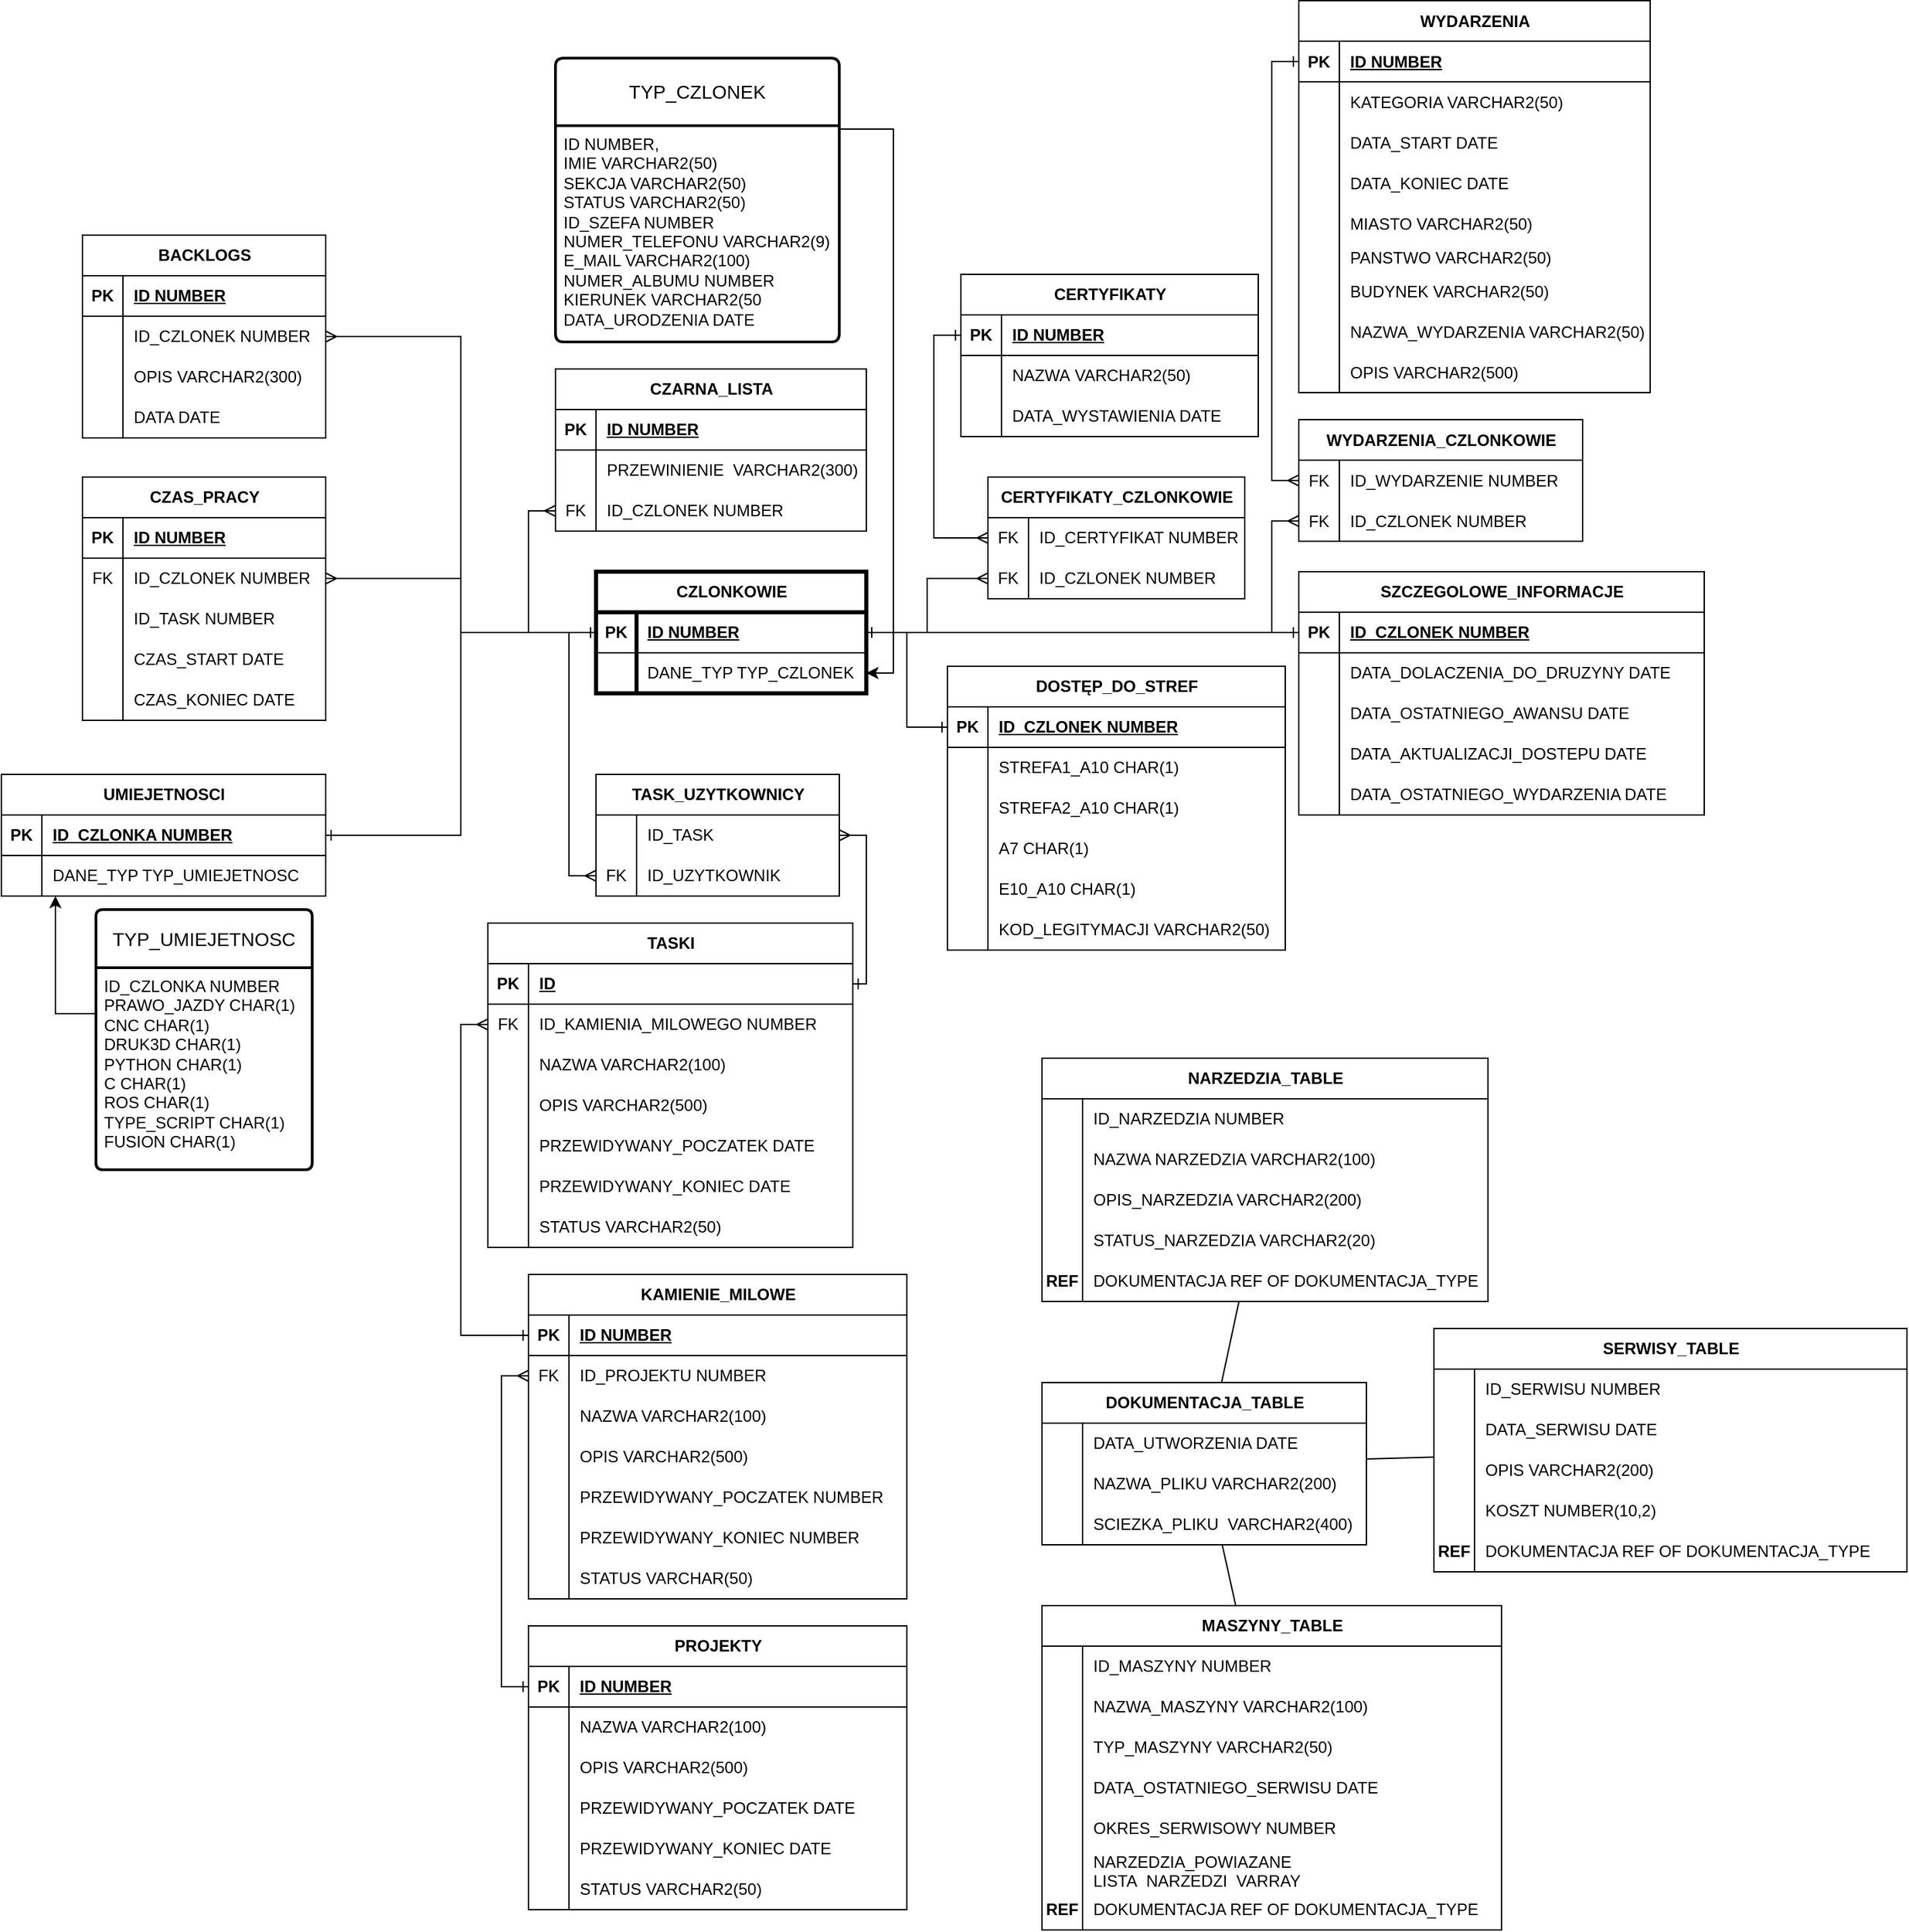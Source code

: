 <mxfile version="26.0.8">
  <diagram id="R2lEEEUBdFMjLlhIrx00" name="Page-1">
    <mxGraphModel dx="2265" dy="1410" grid="1" gridSize="10" guides="1" tooltips="1" connect="1" arrows="1" fold="1" page="1" pageScale="1" pageWidth="850" pageHeight="1100" math="0" shadow="0" extFonts="Permanent Marker^https://fonts.googleapis.com/css?family=Permanent+Marker">
      <root>
        <mxCell id="0" />
        <mxCell id="1" parent="0" />
        <mxCell id="mbsnouk-hTOih4AOeomP-14" value="BACKLOGS" style="shape=table;startSize=30;container=1;collapsible=1;childLayout=tableLayout;fixedRows=1;rowLines=0;fontStyle=1;align=center;resizeLast=1;html=1;" parent="1" vertex="1">
          <mxGeometry x="180" y="521" width="180" height="150" as="geometry" />
        </mxCell>
        <mxCell id="mbsnouk-hTOih4AOeomP-15" value="" style="shape=tableRow;horizontal=0;startSize=0;swimlaneHead=0;swimlaneBody=0;fillColor=none;collapsible=0;dropTarget=0;points=[[0,0.5],[1,0.5]];portConstraint=eastwest;top=0;left=0;right=0;bottom=1;" parent="mbsnouk-hTOih4AOeomP-14" vertex="1">
          <mxGeometry y="30" width="180" height="30" as="geometry" />
        </mxCell>
        <mxCell id="mbsnouk-hTOih4AOeomP-16" value="PK" style="shape=partialRectangle;connectable=0;fillColor=none;top=0;left=0;bottom=0;right=0;fontStyle=1;overflow=hidden;whiteSpace=wrap;html=1;" parent="mbsnouk-hTOih4AOeomP-15" vertex="1">
          <mxGeometry width="30" height="30" as="geometry">
            <mxRectangle width="30" height="30" as="alternateBounds" />
          </mxGeometry>
        </mxCell>
        <mxCell id="mbsnouk-hTOih4AOeomP-17" value="ID NUMBER" style="shape=partialRectangle;connectable=0;fillColor=none;top=0;left=0;bottom=0;right=0;align=left;spacingLeft=6;fontStyle=5;overflow=hidden;whiteSpace=wrap;html=1;" parent="mbsnouk-hTOih4AOeomP-15" vertex="1">
          <mxGeometry x="30" width="150" height="30" as="geometry">
            <mxRectangle width="150" height="30" as="alternateBounds" />
          </mxGeometry>
        </mxCell>
        <mxCell id="mbsnouk-hTOih4AOeomP-18" value="" style="shape=tableRow;horizontal=0;startSize=0;swimlaneHead=0;swimlaneBody=0;fillColor=none;collapsible=0;dropTarget=0;points=[[0,0.5],[1,0.5]];portConstraint=eastwest;top=0;left=0;right=0;bottom=0;" parent="mbsnouk-hTOih4AOeomP-14" vertex="1">
          <mxGeometry y="60" width="180" height="30" as="geometry" />
        </mxCell>
        <mxCell id="mbsnouk-hTOih4AOeomP-19" value="" style="shape=partialRectangle;connectable=0;fillColor=none;top=0;left=0;bottom=0;right=0;editable=1;overflow=hidden;whiteSpace=wrap;html=1;" parent="mbsnouk-hTOih4AOeomP-18" vertex="1">
          <mxGeometry width="30" height="30" as="geometry">
            <mxRectangle width="30" height="30" as="alternateBounds" />
          </mxGeometry>
        </mxCell>
        <mxCell id="mbsnouk-hTOih4AOeomP-20" value="ID_CZLONEK NUMBER" style="shape=partialRectangle;connectable=0;fillColor=none;top=0;left=0;bottom=0;right=0;align=left;spacingLeft=6;overflow=hidden;whiteSpace=wrap;html=1;" parent="mbsnouk-hTOih4AOeomP-18" vertex="1">
          <mxGeometry x="30" width="150" height="30" as="geometry">
            <mxRectangle width="150" height="30" as="alternateBounds" />
          </mxGeometry>
        </mxCell>
        <mxCell id="mbsnouk-hTOih4AOeomP-21" value="" style="shape=tableRow;horizontal=0;startSize=0;swimlaneHead=0;swimlaneBody=0;fillColor=none;collapsible=0;dropTarget=0;points=[[0,0.5],[1,0.5]];portConstraint=eastwest;top=0;left=0;right=0;bottom=0;" parent="mbsnouk-hTOih4AOeomP-14" vertex="1">
          <mxGeometry y="90" width="180" height="30" as="geometry" />
        </mxCell>
        <mxCell id="mbsnouk-hTOih4AOeomP-22" value="" style="shape=partialRectangle;connectable=0;fillColor=none;top=0;left=0;bottom=0;right=0;editable=1;overflow=hidden;whiteSpace=wrap;html=1;" parent="mbsnouk-hTOih4AOeomP-21" vertex="1">
          <mxGeometry width="30" height="30" as="geometry">
            <mxRectangle width="30" height="30" as="alternateBounds" />
          </mxGeometry>
        </mxCell>
        <mxCell id="mbsnouk-hTOih4AOeomP-23" value="OPIS&amp;nbsp;VARCHAR2(300)" style="shape=partialRectangle;connectable=0;fillColor=none;top=0;left=0;bottom=0;right=0;align=left;spacingLeft=6;overflow=hidden;whiteSpace=wrap;html=1;" parent="mbsnouk-hTOih4AOeomP-21" vertex="1">
          <mxGeometry x="30" width="150" height="30" as="geometry">
            <mxRectangle width="150" height="30" as="alternateBounds" />
          </mxGeometry>
        </mxCell>
        <mxCell id="mbsnouk-hTOih4AOeomP-24" value="" style="shape=tableRow;horizontal=0;startSize=0;swimlaneHead=0;swimlaneBody=0;fillColor=none;collapsible=0;dropTarget=0;points=[[0,0.5],[1,0.5]];portConstraint=eastwest;top=0;left=0;right=0;bottom=0;" parent="mbsnouk-hTOih4AOeomP-14" vertex="1">
          <mxGeometry y="120" width="180" height="30" as="geometry" />
        </mxCell>
        <mxCell id="mbsnouk-hTOih4AOeomP-25" value="" style="shape=partialRectangle;connectable=0;fillColor=none;top=0;left=0;bottom=0;right=0;editable=1;overflow=hidden;whiteSpace=wrap;html=1;" parent="mbsnouk-hTOih4AOeomP-24" vertex="1">
          <mxGeometry width="30" height="30" as="geometry">
            <mxRectangle width="30" height="30" as="alternateBounds" />
          </mxGeometry>
        </mxCell>
        <mxCell id="mbsnouk-hTOih4AOeomP-26" value="DATA DATE" style="shape=partialRectangle;connectable=0;fillColor=none;top=0;left=0;bottom=0;right=0;align=left;spacingLeft=6;overflow=hidden;whiteSpace=wrap;html=1;" parent="mbsnouk-hTOih4AOeomP-24" vertex="1">
          <mxGeometry x="30" width="150" height="30" as="geometry">
            <mxRectangle width="150" height="30" as="alternateBounds" />
          </mxGeometry>
        </mxCell>
        <mxCell id="mbsnouk-hTOih4AOeomP-27" value="CERTYFIKATY" style="shape=table;startSize=30;container=1;collapsible=1;childLayout=tableLayout;fixedRows=1;rowLines=0;fontStyle=1;align=center;resizeLast=1;html=1;" parent="1" vertex="1">
          <mxGeometry x="830" y="550" width="220" height="120" as="geometry" />
        </mxCell>
        <mxCell id="mbsnouk-hTOih4AOeomP-28" value="" style="shape=tableRow;horizontal=0;startSize=0;swimlaneHead=0;swimlaneBody=0;fillColor=none;collapsible=0;dropTarget=0;points=[[0,0.5],[1,0.5]];portConstraint=eastwest;top=0;left=0;right=0;bottom=1;" parent="mbsnouk-hTOih4AOeomP-27" vertex="1">
          <mxGeometry y="30" width="220" height="30" as="geometry" />
        </mxCell>
        <mxCell id="mbsnouk-hTOih4AOeomP-29" value="PK" style="shape=partialRectangle;connectable=0;fillColor=none;top=0;left=0;bottom=0;right=0;fontStyle=1;overflow=hidden;whiteSpace=wrap;html=1;" parent="mbsnouk-hTOih4AOeomP-28" vertex="1">
          <mxGeometry width="30" height="30" as="geometry">
            <mxRectangle width="30" height="30" as="alternateBounds" />
          </mxGeometry>
        </mxCell>
        <mxCell id="mbsnouk-hTOih4AOeomP-30" value="ID NUMBER" style="shape=partialRectangle;connectable=0;fillColor=none;top=0;left=0;bottom=0;right=0;align=left;spacingLeft=6;fontStyle=5;overflow=hidden;whiteSpace=wrap;html=1;" parent="mbsnouk-hTOih4AOeomP-28" vertex="1">
          <mxGeometry x="30" width="190" height="30" as="geometry">
            <mxRectangle width="190" height="30" as="alternateBounds" />
          </mxGeometry>
        </mxCell>
        <mxCell id="mbsnouk-hTOih4AOeomP-31" value="" style="shape=tableRow;horizontal=0;startSize=0;swimlaneHead=0;swimlaneBody=0;fillColor=none;collapsible=0;dropTarget=0;points=[[0,0.5],[1,0.5]];portConstraint=eastwest;top=0;left=0;right=0;bottom=0;" parent="mbsnouk-hTOih4AOeomP-27" vertex="1">
          <mxGeometry y="60" width="220" height="30" as="geometry" />
        </mxCell>
        <mxCell id="mbsnouk-hTOih4AOeomP-32" value="" style="shape=partialRectangle;connectable=0;fillColor=none;top=0;left=0;bottom=0;right=0;editable=1;overflow=hidden;whiteSpace=wrap;html=1;" parent="mbsnouk-hTOih4AOeomP-31" vertex="1">
          <mxGeometry width="30" height="30" as="geometry">
            <mxRectangle width="30" height="30" as="alternateBounds" />
          </mxGeometry>
        </mxCell>
        <mxCell id="mbsnouk-hTOih4AOeomP-33" value="NAZWA&amp;nbsp;VARCHAR2(50)" style="shape=partialRectangle;connectable=0;fillColor=none;top=0;left=0;bottom=0;right=0;align=left;spacingLeft=6;overflow=hidden;whiteSpace=wrap;html=1;" parent="mbsnouk-hTOih4AOeomP-31" vertex="1">
          <mxGeometry x="30" width="190" height="30" as="geometry">
            <mxRectangle width="190" height="30" as="alternateBounds" />
          </mxGeometry>
        </mxCell>
        <mxCell id="mbsnouk-hTOih4AOeomP-34" value="" style="shape=tableRow;horizontal=0;startSize=0;swimlaneHead=0;swimlaneBody=0;fillColor=none;collapsible=0;dropTarget=0;points=[[0,0.5],[1,0.5]];portConstraint=eastwest;top=0;left=0;right=0;bottom=0;" parent="mbsnouk-hTOih4AOeomP-27" vertex="1">
          <mxGeometry y="90" width="220" height="30" as="geometry" />
        </mxCell>
        <mxCell id="mbsnouk-hTOih4AOeomP-35" value="" style="shape=partialRectangle;connectable=0;fillColor=none;top=0;left=0;bottom=0;right=0;editable=1;overflow=hidden;whiteSpace=wrap;html=1;" parent="mbsnouk-hTOih4AOeomP-34" vertex="1">
          <mxGeometry width="30" height="30" as="geometry">
            <mxRectangle width="30" height="30" as="alternateBounds" />
          </mxGeometry>
        </mxCell>
        <mxCell id="mbsnouk-hTOih4AOeomP-36" value="DATA_WYSTAWIENIA DATE" style="shape=partialRectangle;connectable=0;fillColor=none;top=0;left=0;bottom=0;right=0;align=left;spacingLeft=6;overflow=hidden;whiteSpace=wrap;html=1;" parent="mbsnouk-hTOih4AOeomP-34" vertex="1">
          <mxGeometry x="30" width="190" height="30" as="geometry">
            <mxRectangle width="190" height="30" as="alternateBounds" />
          </mxGeometry>
        </mxCell>
        <mxCell id="mbsnouk-hTOih4AOeomP-40" value="CERTYFIKATY_CZLONKOWIE" style="shape=table;startSize=30;container=1;collapsible=1;childLayout=tableLayout;fixedRows=1;rowLines=0;fontStyle=1;align=center;resizeLast=1;html=1;" parent="1" vertex="1">
          <mxGeometry x="850" y="700" width="190" height="90" as="geometry" />
        </mxCell>
        <mxCell id="mbsnouk-hTOih4AOeomP-44" value="" style="shape=tableRow;horizontal=0;startSize=0;swimlaneHead=0;swimlaneBody=0;fillColor=none;collapsible=0;dropTarget=0;points=[[0,0.5],[1,0.5]];portConstraint=eastwest;top=0;left=0;right=0;bottom=0;" parent="mbsnouk-hTOih4AOeomP-40" vertex="1">
          <mxGeometry y="30" width="190" height="30" as="geometry" />
        </mxCell>
        <mxCell id="mbsnouk-hTOih4AOeomP-45" value="FK" style="shape=partialRectangle;connectable=0;fillColor=none;top=0;left=0;bottom=0;right=0;editable=1;overflow=hidden;whiteSpace=wrap;html=1;" parent="mbsnouk-hTOih4AOeomP-44" vertex="1">
          <mxGeometry width="30" height="30" as="geometry">
            <mxRectangle width="30" height="30" as="alternateBounds" />
          </mxGeometry>
        </mxCell>
        <mxCell id="mbsnouk-hTOih4AOeomP-46" value="ID_CERTYFIKAT NUMBER" style="shape=partialRectangle;connectable=0;fillColor=none;top=0;left=0;bottom=0;right=0;align=left;spacingLeft=6;overflow=hidden;whiteSpace=wrap;html=1;" parent="mbsnouk-hTOih4AOeomP-44" vertex="1">
          <mxGeometry x="30" width="160" height="30" as="geometry">
            <mxRectangle width="160" height="30" as="alternateBounds" />
          </mxGeometry>
        </mxCell>
        <mxCell id="mbsnouk-hTOih4AOeomP-47" value="" style="shape=tableRow;horizontal=0;startSize=0;swimlaneHead=0;swimlaneBody=0;fillColor=none;collapsible=0;dropTarget=0;points=[[0,0.5],[1,0.5]];portConstraint=eastwest;top=0;left=0;right=0;bottom=0;" parent="mbsnouk-hTOih4AOeomP-40" vertex="1">
          <mxGeometry y="60" width="190" height="30" as="geometry" />
        </mxCell>
        <mxCell id="mbsnouk-hTOih4AOeomP-48" value="FK" style="shape=partialRectangle;connectable=0;fillColor=none;top=0;left=0;bottom=0;right=0;editable=1;overflow=hidden;whiteSpace=wrap;html=1;" parent="mbsnouk-hTOih4AOeomP-47" vertex="1">
          <mxGeometry width="30" height="30" as="geometry">
            <mxRectangle width="30" height="30" as="alternateBounds" />
          </mxGeometry>
        </mxCell>
        <mxCell id="mbsnouk-hTOih4AOeomP-49" value="ID_CZLONEK NUMBER" style="shape=partialRectangle;connectable=0;fillColor=none;top=0;left=0;bottom=0;right=0;align=left;spacingLeft=6;overflow=hidden;whiteSpace=wrap;html=1;" parent="mbsnouk-hTOih4AOeomP-47" vertex="1">
          <mxGeometry x="30" width="160" height="30" as="geometry">
            <mxRectangle width="160" height="30" as="alternateBounds" />
          </mxGeometry>
        </mxCell>
        <mxCell id="mbsnouk-hTOih4AOeomP-53" value="CZARNA_LISTA" style="shape=table;startSize=30;container=1;collapsible=1;childLayout=tableLayout;fixedRows=1;rowLines=0;fontStyle=1;align=center;resizeLast=1;html=1;" parent="1" vertex="1">
          <mxGeometry x="530" y="620" width="230" height="120" as="geometry" />
        </mxCell>
        <mxCell id="mbsnouk-hTOih4AOeomP-54" value="" style="shape=tableRow;horizontal=0;startSize=0;swimlaneHead=0;swimlaneBody=0;fillColor=none;collapsible=0;dropTarget=0;points=[[0,0.5],[1,0.5]];portConstraint=eastwest;top=0;left=0;right=0;bottom=1;" parent="mbsnouk-hTOih4AOeomP-53" vertex="1">
          <mxGeometry y="30" width="230" height="30" as="geometry" />
        </mxCell>
        <mxCell id="mbsnouk-hTOih4AOeomP-55" value="PK" style="shape=partialRectangle;connectable=0;fillColor=none;top=0;left=0;bottom=0;right=0;fontStyle=1;overflow=hidden;whiteSpace=wrap;html=1;" parent="mbsnouk-hTOih4AOeomP-54" vertex="1">
          <mxGeometry width="30" height="30" as="geometry">
            <mxRectangle width="30" height="30" as="alternateBounds" />
          </mxGeometry>
        </mxCell>
        <mxCell id="mbsnouk-hTOih4AOeomP-56" value="ID NUMBER" style="shape=partialRectangle;connectable=0;fillColor=none;top=0;left=0;bottom=0;right=0;align=left;spacingLeft=6;fontStyle=5;overflow=hidden;whiteSpace=wrap;html=1;" parent="mbsnouk-hTOih4AOeomP-54" vertex="1">
          <mxGeometry x="30" width="200" height="30" as="geometry">
            <mxRectangle width="200" height="30" as="alternateBounds" />
          </mxGeometry>
        </mxCell>
        <mxCell id="mbsnouk-hTOih4AOeomP-57" value="" style="shape=tableRow;horizontal=0;startSize=0;swimlaneHead=0;swimlaneBody=0;fillColor=none;collapsible=0;dropTarget=0;points=[[0,0.5],[1,0.5]];portConstraint=eastwest;top=0;left=0;right=0;bottom=0;" parent="mbsnouk-hTOih4AOeomP-53" vertex="1">
          <mxGeometry y="60" width="230" height="30" as="geometry" />
        </mxCell>
        <mxCell id="mbsnouk-hTOih4AOeomP-58" value="" style="shape=partialRectangle;connectable=0;fillColor=none;top=0;left=0;bottom=0;right=0;editable=1;overflow=hidden;whiteSpace=wrap;html=1;" parent="mbsnouk-hTOih4AOeomP-57" vertex="1">
          <mxGeometry width="30" height="30" as="geometry">
            <mxRectangle width="30" height="30" as="alternateBounds" />
          </mxGeometry>
        </mxCell>
        <mxCell id="mbsnouk-hTOih4AOeomP-59" value="PRZEWINIENIE&amp;nbsp;&amp;nbsp;VARCHAR2(300)&amp;nbsp;" style="shape=partialRectangle;connectable=0;fillColor=none;top=0;left=0;bottom=0;right=0;align=left;spacingLeft=6;overflow=hidden;whiteSpace=wrap;html=1;" parent="mbsnouk-hTOih4AOeomP-57" vertex="1">
          <mxGeometry x="30" width="200" height="30" as="geometry">
            <mxRectangle width="200" height="30" as="alternateBounds" />
          </mxGeometry>
        </mxCell>
        <mxCell id="mbsnouk-hTOih4AOeomP-60" value="" style="shape=tableRow;horizontal=0;startSize=0;swimlaneHead=0;swimlaneBody=0;fillColor=none;collapsible=0;dropTarget=0;points=[[0,0.5],[1,0.5]];portConstraint=eastwest;top=0;left=0;right=0;bottom=0;" parent="mbsnouk-hTOih4AOeomP-53" vertex="1">
          <mxGeometry y="90" width="230" height="30" as="geometry" />
        </mxCell>
        <mxCell id="mbsnouk-hTOih4AOeomP-61" value="FK" style="shape=partialRectangle;connectable=0;fillColor=none;top=0;left=0;bottom=0;right=0;editable=1;overflow=hidden;whiteSpace=wrap;html=1;" parent="mbsnouk-hTOih4AOeomP-60" vertex="1">
          <mxGeometry width="30" height="30" as="geometry">
            <mxRectangle width="30" height="30" as="alternateBounds" />
          </mxGeometry>
        </mxCell>
        <mxCell id="mbsnouk-hTOih4AOeomP-62" value="ID_CZLONEK NUMBER" style="shape=partialRectangle;connectable=0;fillColor=none;top=0;left=0;bottom=0;right=0;align=left;spacingLeft=6;overflow=hidden;whiteSpace=wrap;html=1;" parent="mbsnouk-hTOih4AOeomP-60" vertex="1">
          <mxGeometry x="30" width="200" height="30" as="geometry">
            <mxRectangle width="200" height="30" as="alternateBounds" />
          </mxGeometry>
        </mxCell>
        <object label="CZAS_PRACY" O="OIO" id="mbsnouk-hTOih4AOeomP-66">
          <mxCell style="shape=table;startSize=30;container=1;collapsible=1;childLayout=tableLayout;fixedRows=1;rowLines=0;fontStyle=1;align=center;resizeLast=1;html=1;" parent="1" vertex="1">
            <mxGeometry x="180" y="700" width="180" height="180" as="geometry">
              <mxRectangle x="70" y="700" width="120" height="30" as="alternateBounds" />
            </mxGeometry>
          </mxCell>
        </object>
        <mxCell id="mbsnouk-hTOih4AOeomP-67" value="" style="shape=tableRow;horizontal=0;startSize=0;swimlaneHead=0;swimlaneBody=0;fillColor=none;collapsible=0;dropTarget=0;points=[[0,0.5],[1,0.5]];portConstraint=eastwest;top=0;left=0;right=0;bottom=1;" parent="mbsnouk-hTOih4AOeomP-66" vertex="1">
          <mxGeometry y="30" width="180" height="30" as="geometry" />
        </mxCell>
        <mxCell id="mbsnouk-hTOih4AOeomP-68" value="PK" style="shape=partialRectangle;connectable=0;fillColor=none;top=0;left=0;bottom=0;right=0;fontStyle=1;overflow=hidden;whiteSpace=wrap;html=1;" parent="mbsnouk-hTOih4AOeomP-67" vertex="1">
          <mxGeometry width="30" height="30" as="geometry">
            <mxRectangle width="30" height="30" as="alternateBounds" />
          </mxGeometry>
        </mxCell>
        <mxCell id="mbsnouk-hTOih4AOeomP-69" value="ID NUMBER" style="shape=partialRectangle;connectable=0;fillColor=none;top=0;left=0;bottom=0;right=0;align=left;spacingLeft=6;fontStyle=5;overflow=hidden;whiteSpace=wrap;html=1;" parent="mbsnouk-hTOih4AOeomP-67" vertex="1">
          <mxGeometry x="30" width="150" height="30" as="geometry">
            <mxRectangle width="150" height="30" as="alternateBounds" />
          </mxGeometry>
        </mxCell>
        <mxCell id="mbsnouk-hTOih4AOeomP-70" value="" style="shape=tableRow;horizontal=0;startSize=0;swimlaneHead=0;swimlaneBody=0;fillColor=none;collapsible=0;dropTarget=0;points=[[0,0.5],[1,0.5]];portConstraint=eastwest;top=0;left=0;right=0;bottom=0;" parent="mbsnouk-hTOih4AOeomP-66" vertex="1">
          <mxGeometry y="60" width="180" height="30" as="geometry" />
        </mxCell>
        <mxCell id="mbsnouk-hTOih4AOeomP-71" value="FK" style="shape=partialRectangle;connectable=0;fillColor=none;top=0;left=0;bottom=0;right=0;editable=1;overflow=hidden;whiteSpace=wrap;html=1;" parent="mbsnouk-hTOih4AOeomP-70" vertex="1">
          <mxGeometry width="30" height="30" as="geometry">
            <mxRectangle width="30" height="30" as="alternateBounds" />
          </mxGeometry>
        </mxCell>
        <mxCell id="mbsnouk-hTOih4AOeomP-72" value="ID_CZLONEK NUMBER" style="shape=partialRectangle;connectable=0;fillColor=none;top=0;left=0;bottom=0;right=0;align=left;spacingLeft=6;overflow=hidden;whiteSpace=wrap;html=1;" parent="mbsnouk-hTOih4AOeomP-70" vertex="1">
          <mxGeometry x="30" width="150" height="30" as="geometry">
            <mxRectangle width="150" height="30" as="alternateBounds" />
          </mxGeometry>
        </mxCell>
        <mxCell id="mbsnouk-hTOih4AOeomP-73" value="" style="shape=tableRow;horizontal=0;startSize=0;swimlaneHead=0;swimlaneBody=0;fillColor=none;collapsible=0;dropTarget=0;points=[[0,0.5],[1,0.5]];portConstraint=eastwest;top=0;left=0;right=0;bottom=0;" parent="mbsnouk-hTOih4AOeomP-66" vertex="1">
          <mxGeometry y="90" width="180" height="30" as="geometry" />
        </mxCell>
        <mxCell id="mbsnouk-hTOih4AOeomP-74" value="" style="shape=partialRectangle;connectable=0;fillColor=none;top=0;left=0;bottom=0;right=0;editable=1;overflow=hidden;whiteSpace=wrap;html=1;" parent="mbsnouk-hTOih4AOeomP-73" vertex="1">
          <mxGeometry width="30" height="30" as="geometry">
            <mxRectangle width="30" height="30" as="alternateBounds" />
          </mxGeometry>
        </mxCell>
        <mxCell id="mbsnouk-hTOih4AOeomP-75" value="ID_TASK NUMBER" style="shape=partialRectangle;connectable=0;fillColor=none;top=0;left=0;bottom=0;right=0;align=left;spacingLeft=6;overflow=hidden;whiteSpace=wrap;html=1;" parent="mbsnouk-hTOih4AOeomP-73" vertex="1">
          <mxGeometry x="30" width="150" height="30" as="geometry">
            <mxRectangle width="150" height="30" as="alternateBounds" />
          </mxGeometry>
        </mxCell>
        <mxCell id="mbsnouk-hTOih4AOeomP-76" value="" style="shape=tableRow;horizontal=0;startSize=0;swimlaneHead=0;swimlaneBody=0;fillColor=none;collapsible=0;dropTarget=0;points=[[0,0.5],[1,0.5]];portConstraint=eastwest;top=0;left=0;right=0;bottom=0;" parent="mbsnouk-hTOih4AOeomP-66" vertex="1">
          <mxGeometry y="120" width="180" height="30" as="geometry" />
        </mxCell>
        <mxCell id="mbsnouk-hTOih4AOeomP-77" value="" style="shape=partialRectangle;connectable=0;fillColor=none;top=0;left=0;bottom=0;right=0;editable=1;overflow=hidden;whiteSpace=wrap;html=1;" parent="mbsnouk-hTOih4AOeomP-76" vertex="1">
          <mxGeometry width="30" height="30" as="geometry">
            <mxRectangle width="30" height="30" as="alternateBounds" />
          </mxGeometry>
        </mxCell>
        <mxCell id="mbsnouk-hTOih4AOeomP-78" value="CZAS_START DATE" style="shape=partialRectangle;connectable=0;fillColor=none;top=0;left=0;bottom=0;right=0;align=left;spacingLeft=6;overflow=hidden;whiteSpace=wrap;html=1;" parent="mbsnouk-hTOih4AOeomP-76" vertex="1">
          <mxGeometry x="30" width="150" height="30" as="geometry">
            <mxRectangle width="150" height="30" as="alternateBounds" />
          </mxGeometry>
        </mxCell>
        <mxCell id="mbsnouk-hTOih4AOeomP-80" style="shape=tableRow;horizontal=0;startSize=0;swimlaneHead=0;swimlaneBody=0;fillColor=none;collapsible=0;dropTarget=0;points=[[0,0.5],[1,0.5]];portConstraint=eastwest;top=0;left=0;right=0;bottom=0;" parent="mbsnouk-hTOih4AOeomP-66" vertex="1">
          <mxGeometry y="150" width="180" height="30" as="geometry" />
        </mxCell>
        <mxCell id="mbsnouk-hTOih4AOeomP-81" style="shape=partialRectangle;connectable=0;fillColor=none;top=0;left=0;bottom=0;right=0;editable=1;overflow=hidden;whiteSpace=wrap;html=1;" parent="mbsnouk-hTOih4AOeomP-80" vertex="1">
          <mxGeometry width="30" height="30" as="geometry">
            <mxRectangle width="30" height="30" as="alternateBounds" />
          </mxGeometry>
        </mxCell>
        <mxCell id="mbsnouk-hTOih4AOeomP-82" value="CZAS_KONIEC DATE" style="shape=partialRectangle;connectable=0;fillColor=none;top=0;left=0;bottom=0;right=0;align=left;spacingLeft=6;overflow=hidden;whiteSpace=wrap;html=1;" parent="mbsnouk-hTOih4AOeomP-80" vertex="1">
          <mxGeometry x="30" width="150" height="30" as="geometry">
            <mxRectangle width="150" height="30" as="alternateBounds" />
          </mxGeometry>
        </mxCell>
        <mxCell id="mbsnouk-hTOih4AOeomP-83" value="CZLONKOWIE" style="shape=table;startSize=30;container=1;collapsible=1;childLayout=tableLayout;fixedRows=1;rowLines=0;fontStyle=1;align=center;resizeLast=1;html=1;strokeWidth=3;" parent="1" vertex="1">
          <mxGeometry x="560" y="770" width="200" height="90" as="geometry" />
        </mxCell>
        <mxCell id="mbsnouk-hTOih4AOeomP-84" value="" style="shape=tableRow;horizontal=0;startSize=0;swimlaneHead=0;swimlaneBody=0;fillColor=none;collapsible=0;dropTarget=0;points=[[0,0.5],[1,0.5]];portConstraint=eastwest;top=0;left=0;right=0;bottom=1;" parent="mbsnouk-hTOih4AOeomP-83" vertex="1">
          <mxGeometry y="30" width="200" height="30" as="geometry" />
        </mxCell>
        <mxCell id="mbsnouk-hTOih4AOeomP-85" value="PK" style="shape=partialRectangle;connectable=0;fillColor=none;top=0;left=0;bottom=0;right=0;fontStyle=1;overflow=hidden;whiteSpace=wrap;html=1;" parent="mbsnouk-hTOih4AOeomP-84" vertex="1">
          <mxGeometry width="30" height="30" as="geometry">
            <mxRectangle width="30" height="30" as="alternateBounds" />
          </mxGeometry>
        </mxCell>
        <mxCell id="mbsnouk-hTOih4AOeomP-86" value="ID NUMBER" style="shape=partialRectangle;connectable=0;fillColor=none;top=0;left=0;bottom=0;right=0;align=left;spacingLeft=6;fontStyle=5;overflow=hidden;whiteSpace=wrap;html=1;" parent="mbsnouk-hTOih4AOeomP-84" vertex="1">
          <mxGeometry x="30" width="170" height="30" as="geometry">
            <mxRectangle width="170" height="30" as="alternateBounds" />
          </mxGeometry>
        </mxCell>
        <mxCell id="mbsnouk-hTOih4AOeomP-87" value="" style="shape=tableRow;horizontal=0;startSize=0;swimlaneHead=0;swimlaneBody=0;fillColor=none;collapsible=0;dropTarget=0;points=[[0,0.5],[1,0.5]];portConstraint=eastwest;top=0;left=0;right=0;bottom=0;" parent="mbsnouk-hTOih4AOeomP-83" vertex="1">
          <mxGeometry y="60" width="200" height="30" as="geometry" />
        </mxCell>
        <mxCell id="mbsnouk-hTOih4AOeomP-88" value="" style="shape=partialRectangle;connectable=0;fillColor=none;top=0;left=0;bottom=0;right=0;editable=1;overflow=hidden;whiteSpace=wrap;html=1;" parent="mbsnouk-hTOih4AOeomP-87" vertex="1">
          <mxGeometry width="30" height="30" as="geometry">
            <mxRectangle width="30" height="30" as="alternateBounds" />
          </mxGeometry>
        </mxCell>
        <mxCell id="mbsnouk-hTOih4AOeomP-89" value="DANE_TYP TYP_CZLONEK" style="shape=partialRectangle;connectable=0;fillColor=none;top=0;left=0;bottom=0;right=0;align=left;spacingLeft=6;overflow=hidden;whiteSpace=wrap;html=1;" parent="mbsnouk-hTOih4AOeomP-87" vertex="1">
          <mxGeometry x="30" width="170" height="30" as="geometry">
            <mxRectangle width="170" height="30" as="alternateBounds" />
          </mxGeometry>
        </mxCell>
        <mxCell id="mbsnouk-hTOih4AOeomP-96" value="DOSTĘP_DO_STREF" style="shape=table;startSize=30;container=1;collapsible=1;childLayout=tableLayout;fixedRows=1;rowLines=0;fontStyle=1;align=center;resizeLast=1;html=1;" parent="1" vertex="1">
          <mxGeometry x="820" y="840" width="250" height="210" as="geometry" />
        </mxCell>
        <mxCell id="mbsnouk-hTOih4AOeomP-97" value="" style="shape=tableRow;horizontal=0;startSize=0;swimlaneHead=0;swimlaneBody=0;fillColor=none;collapsible=0;dropTarget=0;points=[[0,0.5],[1,0.5]];portConstraint=eastwest;top=0;left=0;right=0;bottom=1;" parent="mbsnouk-hTOih4AOeomP-96" vertex="1">
          <mxGeometry y="30" width="250" height="30" as="geometry" />
        </mxCell>
        <mxCell id="mbsnouk-hTOih4AOeomP-98" value="PK" style="shape=partialRectangle;connectable=0;fillColor=none;top=0;left=0;bottom=0;right=0;fontStyle=1;overflow=hidden;whiteSpace=wrap;html=1;" parent="mbsnouk-hTOih4AOeomP-97" vertex="1">
          <mxGeometry width="30" height="30" as="geometry">
            <mxRectangle width="30" height="30" as="alternateBounds" />
          </mxGeometry>
        </mxCell>
        <mxCell id="mbsnouk-hTOih4AOeomP-99" value="ID_CZLONEK NUMBER" style="shape=partialRectangle;connectable=0;fillColor=none;top=0;left=0;bottom=0;right=0;align=left;spacingLeft=6;fontStyle=5;overflow=hidden;whiteSpace=wrap;html=1;" parent="mbsnouk-hTOih4AOeomP-97" vertex="1">
          <mxGeometry x="30" width="220" height="30" as="geometry">
            <mxRectangle width="220" height="30" as="alternateBounds" />
          </mxGeometry>
        </mxCell>
        <mxCell id="mbsnouk-hTOih4AOeomP-100" value="" style="shape=tableRow;horizontal=0;startSize=0;swimlaneHead=0;swimlaneBody=0;fillColor=none;collapsible=0;dropTarget=0;points=[[0,0.5],[1,0.5]];portConstraint=eastwest;top=0;left=0;right=0;bottom=0;" parent="mbsnouk-hTOih4AOeomP-96" vertex="1">
          <mxGeometry y="60" width="250" height="30" as="geometry" />
        </mxCell>
        <mxCell id="mbsnouk-hTOih4AOeomP-101" value="" style="shape=partialRectangle;connectable=0;fillColor=none;top=0;left=0;bottom=0;right=0;editable=1;overflow=hidden;whiteSpace=wrap;html=1;" parent="mbsnouk-hTOih4AOeomP-100" vertex="1">
          <mxGeometry width="30" height="30" as="geometry">
            <mxRectangle width="30" height="30" as="alternateBounds" />
          </mxGeometry>
        </mxCell>
        <mxCell id="mbsnouk-hTOih4AOeomP-102" value="STREFA1_A10&amp;nbsp;CHAR(1)&amp;nbsp;" style="shape=partialRectangle;connectable=0;fillColor=none;top=0;left=0;bottom=0;right=0;align=left;spacingLeft=6;overflow=hidden;whiteSpace=wrap;html=1;" parent="mbsnouk-hTOih4AOeomP-100" vertex="1">
          <mxGeometry x="30" width="220" height="30" as="geometry">
            <mxRectangle width="220" height="30" as="alternateBounds" />
          </mxGeometry>
        </mxCell>
        <mxCell id="mbsnouk-hTOih4AOeomP-103" value="" style="shape=tableRow;horizontal=0;startSize=0;swimlaneHead=0;swimlaneBody=0;fillColor=none;collapsible=0;dropTarget=0;points=[[0,0.5],[1,0.5]];portConstraint=eastwest;top=0;left=0;right=0;bottom=0;" parent="mbsnouk-hTOih4AOeomP-96" vertex="1">
          <mxGeometry y="90" width="250" height="30" as="geometry" />
        </mxCell>
        <mxCell id="mbsnouk-hTOih4AOeomP-104" value="" style="shape=partialRectangle;connectable=0;fillColor=none;top=0;left=0;bottom=0;right=0;editable=1;overflow=hidden;whiteSpace=wrap;html=1;" parent="mbsnouk-hTOih4AOeomP-103" vertex="1">
          <mxGeometry width="30" height="30" as="geometry">
            <mxRectangle width="30" height="30" as="alternateBounds" />
          </mxGeometry>
        </mxCell>
        <mxCell id="mbsnouk-hTOih4AOeomP-105" value="STREFA2_A10&amp;nbsp;CHAR(1)&amp;nbsp;" style="shape=partialRectangle;connectable=0;fillColor=none;top=0;left=0;bottom=0;right=0;align=left;spacingLeft=6;overflow=hidden;whiteSpace=wrap;html=1;" parent="mbsnouk-hTOih4AOeomP-103" vertex="1">
          <mxGeometry x="30" width="220" height="30" as="geometry">
            <mxRectangle width="220" height="30" as="alternateBounds" />
          </mxGeometry>
        </mxCell>
        <mxCell id="mbsnouk-hTOih4AOeomP-106" value="" style="shape=tableRow;horizontal=0;startSize=0;swimlaneHead=0;swimlaneBody=0;fillColor=none;collapsible=0;dropTarget=0;points=[[0,0.5],[1,0.5]];portConstraint=eastwest;top=0;left=0;right=0;bottom=0;" parent="mbsnouk-hTOih4AOeomP-96" vertex="1">
          <mxGeometry y="120" width="250" height="30" as="geometry" />
        </mxCell>
        <mxCell id="mbsnouk-hTOih4AOeomP-107" value="" style="shape=partialRectangle;connectable=0;fillColor=none;top=0;left=0;bottom=0;right=0;editable=1;overflow=hidden;whiteSpace=wrap;html=1;" parent="mbsnouk-hTOih4AOeomP-106" vertex="1">
          <mxGeometry width="30" height="30" as="geometry">
            <mxRectangle width="30" height="30" as="alternateBounds" />
          </mxGeometry>
        </mxCell>
        <mxCell id="mbsnouk-hTOih4AOeomP-108" value="A7&amp;nbsp;CHAR(1)&amp;nbsp;" style="shape=partialRectangle;connectable=0;fillColor=none;top=0;left=0;bottom=0;right=0;align=left;spacingLeft=6;overflow=hidden;whiteSpace=wrap;html=1;" parent="mbsnouk-hTOih4AOeomP-106" vertex="1">
          <mxGeometry x="30" width="220" height="30" as="geometry">
            <mxRectangle width="220" height="30" as="alternateBounds" />
          </mxGeometry>
        </mxCell>
        <mxCell id="mbsnouk-hTOih4AOeomP-109" style="shape=tableRow;horizontal=0;startSize=0;swimlaneHead=0;swimlaneBody=0;fillColor=none;collapsible=0;dropTarget=0;points=[[0,0.5],[1,0.5]];portConstraint=eastwest;top=0;left=0;right=0;bottom=0;" parent="mbsnouk-hTOih4AOeomP-96" vertex="1">
          <mxGeometry y="150" width="250" height="30" as="geometry" />
        </mxCell>
        <mxCell id="mbsnouk-hTOih4AOeomP-110" style="shape=partialRectangle;connectable=0;fillColor=none;top=0;left=0;bottom=0;right=0;editable=1;overflow=hidden;whiteSpace=wrap;html=1;" parent="mbsnouk-hTOih4AOeomP-109" vertex="1">
          <mxGeometry width="30" height="30" as="geometry">
            <mxRectangle width="30" height="30" as="alternateBounds" />
          </mxGeometry>
        </mxCell>
        <mxCell id="mbsnouk-hTOih4AOeomP-111" value="E10_A10&amp;nbsp;CHAR(1)&amp;nbsp;" style="shape=partialRectangle;connectable=0;fillColor=none;top=0;left=0;bottom=0;right=0;align=left;spacingLeft=6;overflow=hidden;whiteSpace=wrap;html=1;" parent="mbsnouk-hTOih4AOeomP-109" vertex="1">
          <mxGeometry x="30" width="220" height="30" as="geometry">
            <mxRectangle width="220" height="30" as="alternateBounds" />
          </mxGeometry>
        </mxCell>
        <mxCell id="mbsnouk-hTOih4AOeomP-112" style="shape=tableRow;horizontal=0;startSize=0;swimlaneHead=0;swimlaneBody=0;fillColor=none;collapsible=0;dropTarget=0;points=[[0,0.5],[1,0.5]];portConstraint=eastwest;top=0;left=0;right=0;bottom=0;" parent="mbsnouk-hTOih4AOeomP-96" vertex="1">
          <mxGeometry y="180" width="250" height="30" as="geometry" />
        </mxCell>
        <mxCell id="mbsnouk-hTOih4AOeomP-113" style="shape=partialRectangle;connectable=0;fillColor=none;top=0;left=0;bottom=0;right=0;editable=1;overflow=hidden;whiteSpace=wrap;html=1;" parent="mbsnouk-hTOih4AOeomP-112" vertex="1">
          <mxGeometry width="30" height="30" as="geometry">
            <mxRectangle width="30" height="30" as="alternateBounds" />
          </mxGeometry>
        </mxCell>
        <mxCell id="mbsnouk-hTOih4AOeomP-114" value="KOD_LEGITYMACJI&amp;nbsp;VARCHAR2(50)" style="shape=partialRectangle;connectable=0;fillColor=none;top=0;left=0;bottom=0;right=0;align=left;spacingLeft=6;overflow=hidden;whiteSpace=wrap;html=1;" parent="mbsnouk-hTOih4AOeomP-112" vertex="1">
          <mxGeometry x="30" width="220" height="30" as="geometry">
            <mxRectangle width="220" height="30" as="alternateBounds" />
          </mxGeometry>
        </mxCell>
        <mxCell id="mbsnouk-hTOih4AOeomP-115" value="KAMIENIE_MILOWE" style="shape=table;startSize=30;container=1;collapsible=1;childLayout=tableLayout;fixedRows=1;rowLines=0;fontStyle=1;align=center;resizeLast=1;html=1;" parent="1" vertex="1">
          <mxGeometry x="510" y="1290" width="280" height="240" as="geometry" />
        </mxCell>
        <mxCell id="mbsnouk-hTOih4AOeomP-116" value="" style="shape=tableRow;horizontal=0;startSize=0;swimlaneHead=0;swimlaneBody=0;fillColor=none;collapsible=0;dropTarget=0;points=[[0,0.5],[1,0.5]];portConstraint=eastwest;top=0;left=0;right=0;bottom=1;" parent="mbsnouk-hTOih4AOeomP-115" vertex="1">
          <mxGeometry y="30" width="280" height="30" as="geometry" />
        </mxCell>
        <mxCell id="mbsnouk-hTOih4AOeomP-117" value="PK" style="shape=partialRectangle;connectable=0;fillColor=none;top=0;left=0;bottom=0;right=0;fontStyle=1;overflow=hidden;whiteSpace=wrap;html=1;" parent="mbsnouk-hTOih4AOeomP-116" vertex="1">
          <mxGeometry width="30" height="30" as="geometry">
            <mxRectangle width="30" height="30" as="alternateBounds" />
          </mxGeometry>
        </mxCell>
        <mxCell id="mbsnouk-hTOih4AOeomP-118" value="ID NUMBER" style="shape=partialRectangle;connectable=0;fillColor=none;top=0;left=0;bottom=0;right=0;align=left;spacingLeft=6;fontStyle=5;overflow=hidden;whiteSpace=wrap;html=1;" parent="mbsnouk-hTOih4AOeomP-116" vertex="1">
          <mxGeometry x="30" width="250" height="30" as="geometry">
            <mxRectangle width="250" height="30" as="alternateBounds" />
          </mxGeometry>
        </mxCell>
        <mxCell id="mbsnouk-hTOih4AOeomP-119" value="" style="shape=tableRow;horizontal=0;startSize=0;swimlaneHead=0;swimlaneBody=0;fillColor=none;collapsible=0;dropTarget=0;points=[[0,0.5],[1,0.5]];portConstraint=eastwest;top=0;left=0;right=0;bottom=0;" parent="mbsnouk-hTOih4AOeomP-115" vertex="1">
          <mxGeometry y="60" width="280" height="30" as="geometry" />
        </mxCell>
        <mxCell id="mbsnouk-hTOih4AOeomP-120" value="FK" style="shape=partialRectangle;connectable=0;fillColor=none;top=0;left=0;bottom=0;right=0;editable=1;overflow=hidden;whiteSpace=wrap;html=1;" parent="mbsnouk-hTOih4AOeomP-119" vertex="1">
          <mxGeometry width="30" height="30" as="geometry">
            <mxRectangle width="30" height="30" as="alternateBounds" />
          </mxGeometry>
        </mxCell>
        <mxCell id="mbsnouk-hTOih4AOeomP-121" value="ID_PROJEKTU NUMBER" style="shape=partialRectangle;connectable=0;fillColor=none;top=0;left=0;bottom=0;right=0;align=left;spacingLeft=6;overflow=hidden;whiteSpace=wrap;html=1;" parent="mbsnouk-hTOih4AOeomP-119" vertex="1">
          <mxGeometry x="30" width="250" height="30" as="geometry">
            <mxRectangle width="250" height="30" as="alternateBounds" />
          </mxGeometry>
        </mxCell>
        <mxCell id="mbsnouk-hTOih4AOeomP-122" value="" style="shape=tableRow;horizontal=0;startSize=0;swimlaneHead=0;swimlaneBody=0;fillColor=none;collapsible=0;dropTarget=0;points=[[0,0.5],[1,0.5]];portConstraint=eastwest;top=0;left=0;right=0;bottom=0;" parent="mbsnouk-hTOih4AOeomP-115" vertex="1">
          <mxGeometry y="90" width="280" height="30" as="geometry" />
        </mxCell>
        <mxCell id="mbsnouk-hTOih4AOeomP-123" value="" style="shape=partialRectangle;connectable=0;fillColor=none;top=0;left=0;bottom=0;right=0;editable=1;overflow=hidden;whiteSpace=wrap;html=1;" parent="mbsnouk-hTOih4AOeomP-122" vertex="1">
          <mxGeometry width="30" height="30" as="geometry">
            <mxRectangle width="30" height="30" as="alternateBounds" />
          </mxGeometry>
        </mxCell>
        <mxCell id="mbsnouk-hTOih4AOeomP-124" value="NAZWA VARCHAR2(100)" style="shape=partialRectangle;connectable=0;fillColor=none;top=0;left=0;bottom=0;right=0;align=left;spacingLeft=6;overflow=hidden;whiteSpace=wrap;html=1;" parent="mbsnouk-hTOih4AOeomP-122" vertex="1">
          <mxGeometry x="30" width="250" height="30" as="geometry">
            <mxRectangle width="250" height="30" as="alternateBounds" />
          </mxGeometry>
        </mxCell>
        <mxCell id="mbsnouk-hTOih4AOeomP-125" value="" style="shape=tableRow;horizontal=0;startSize=0;swimlaneHead=0;swimlaneBody=0;fillColor=none;collapsible=0;dropTarget=0;points=[[0,0.5],[1,0.5]];portConstraint=eastwest;top=0;left=0;right=0;bottom=0;" parent="mbsnouk-hTOih4AOeomP-115" vertex="1">
          <mxGeometry y="120" width="280" height="30" as="geometry" />
        </mxCell>
        <mxCell id="mbsnouk-hTOih4AOeomP-126" value="" style="shape=partialRectangle;connectable=0;fillColor=none;top=0;left=0;bottom=0;right=0;editable=1;overflow=hidden;whiteSpace=wrap;html=1;" parent="mbsnouk-hTOih4AOeomP-125" vertex="1">
          <mxGeometry width="30" height="30" as="geometry">
            <mxRectangle width="30" height="30" as="alternateBounds" />
          </mxGeometry>
        </mxCell>
        <mxCell id="mbsnouk-hTOih4AOeomP-127" value="OPIS VARCHAR2(500)" style="shape=partialRectangle;connectable=0;fillColor=none;top=0;left=0;bottom=0;right=0;align=left;spacingLeft=6;overflow=hidden;whiteSpace=wrap;html=1;" parent="mbsnouk-hTOih4AOeomP-125" vertex="1">
          <mxGeometry x="30" width="250" height="30" as="geometry">
            <mxRectangle width="250" height="30" as="alternateBounds" />
          </mxGeometry>
        </mxCell>
        <mxCell id="mbsnouk-hTOih4AOeomP-128" style="shape=tableRow;horizontal=0;startSize=0;swimlaneHead=0;swimlaneBody=0;fillColor=none;collapsible=0;dropTarget=0;points=[[0,0.5],[1,0.5]];portConstraint=eastwest;top=0;left=0;right=0;bottom=0;" parent="mbsnouk-hTOih4AOeomP-115" vertex="1">
          <mxGeometry y="150" width="280" height="30" as="geometry" />
        </mxCell>
        <mxCell id="mbsnouk-hTOih4AOeomP-129" style="shape=partialRectangle;connectable=0;fillColor=none;top=0;left=0;bottom=0;right=0;editable=1;overflow=hidden;whiteSpace=wrap;html=1;" parent="mbsnouk-hTOih4AOeomP-128" vertex="1">
          <mxGeometry width="30" height="30" as="geometry">
            <mxRectangle width="30" height="30" as="alternateBounds" />
          </mxGeometry>
        </mxCell>
        <mxCell id="mbsnouk-hTOih4AOeomP-130" value="PRZEWIDYWANY_POCZATEK NUMBER" style="shape=partialRectangle;connectable=0;fillColor=none;top=0;left=0;bottom=0;right=0;align=left;spacingLeft=6;overflow=hidden;whiteSpace=wrap;html=1;" parent="mbsnouk-hTOih4AOeomP-128" vertex="1">
          <mxGeometry x="30" width="250" height="30" as="geometry">
            <mxRectangle width="250" height="30" as="alternateBounds" />
          </mxGeometry>
        </mxCell>
        <mxCell id="mbsnouk-hTOih4AOeomP-131" style="shape=tableRow;horizontal=0;startSize=0;swimlaneHead=0;swimlaneBody=0;fillColor=none;collapsible=0;dropTarget=0;points=[[0,0.5],[1,0.5]];portConstraint=eastwest;top=0;left=0;right=0;bottom=0;" parent="mbsnouk-hTOih4AOeomP-115" vertex="1">
          <mxGeometry y="180" width="280" height="30" as="geometry" />
        </mxCell>
        <mxCell id="mbsnouk-hTOih4AOeomP-132" style="shape=partialRectangle;connectable=0;fillColor=none;top=0;left=0;bottom=0;right=0;editable=1;overflow=hidden;whiteSpace=wrap;html=1;" parent="mbsnouk-hTOih4AOeomP-131" vertex="1">
          <mxGeometry width="30" height="30" as="geometry">
            <mxRectangle width="30" height="30" as="alternateBounds" />
          </mxGeometry>
        </mxCell>
        <mxCell id="mbsnouk-hTOih4AOeomP-133" value="PRZEWIDYWANY_KONIEC NUMBER" style="shape=partialRectangle;connectable=0;fillColor=none;top=0;left=0;bottom=0;right=0;align=left;spacingLeft=6;overflow=hidden;whiteSpace=wrap;html=1;" parent="mbsnouk-hTOih4AOeomP-131" vertex="1">
          <mxGeometry x="30" width="250" height="30" as="geometry">
            <mxRectangle width="250" height="30" as="alternateBounds" />
          </mxGeometry>
        </mxCell>
        <mxCell id="mbsnouk-hTOih4AOeomP-134" style="shape=tableRow;horizontal=0;startSize=0;swimlaneHead=0;swimlaneBody=0;fillColor=none;collapsible=0;dropTarget=0;points=[[0,0.5],[1,0.5]];portConstraint=eastwest;top=0;left=0;right=0;bottom=0;" parent="mbsnouk-hTOih4AOeomP-115" vertex="1">
          <mxGeometry y="210" width="280" height="30" as="geometry" />
        </mxCell>
        <mxCell id="mbsnouk-hTOih4AOeomP-135" style="shape=partialRectangle;connectable=0;fillColor=none;top=0;left=0;bottom=0;right=0;editable=1;overflow=hidden;whiteSpace=wrap;html=1;" parent="mbsnouk-hTOih4AOeomP-134" vertex="1">
          <mxGeometry width="30" height="30" as="geometry">
            <mxRectangle width="30" height="30" as="alternateBounds" />
          </mxGeometry>
        </mxCell>
        <mxCell id="mbsnouk-hTOih4AOeomP-136" value="STATUS VARCHAR(50)" style="shape=partialRectangle;connectable=0;fillColor=none;top=0;left=0;bottom=0;right=0;align=left;spacingLeft=6;overflow=hidden;whiteSpace=wrap;html=1;" parent="mbsnouk-hTOih4AOeomP-134" vertex="1">
          <mxGeometry x="30" width="250" height="30" as="geometry">
            <mxRectangle width="250" height="30" as="alternateBounds" />
          </mxGeometry>
        </mxCell>
        <mxCell id="mbsnouk-hTOih4AOeomP-137" value="SZCZEGOLOWE_INFORMACJE" style="shape=table;startSize=30;container=1;collapsible=1;childLayout=tableLayout;fixedRows=1;rowLines=0;fontStyle=1;align=center;resizeLast=1;html=1;" parent="1" vertex="1">
          <mxGeometry x="1080" y="770" width="300" height="180" as="geometry" />
        </mxCell>
        <mxCell id="mbsnouk-hTOih4AOeomP-138" value="" style="shape=tableRow;horizontal=0;startSize=0;swimlaneHead=0;swimlaneBody=0;fillColor=none;collapsible=0;dropTarget=0;points=[[0,0.5],[1,0.5]];portConstraint=eastwest;top=0;left=0;right=0;bottom=1;" parent="mbsnouk-hTOih4AOeomP-137" vertex="1">
          <mxGeometry y="30" width="300" height="30" as="geometry" />
        </mxCell>
        <mxCell id="mbsnouk-hTOih4AOeomP-139" value="PK" style="shape=partialRectangle;connectable=0;fillColor=none;top=0;left=0;bottom=0;right=0;fontStyle=1;overflow=hidden;whiteSpace=wrap;html=1;" parent="mbsnouk-hTOih4AOeomP-138" vertex="1">
          <mxGeometry width="30" height="30" as="geometry">
            <mxRectangle width="30" height="30" as="alternateBounds" />
          </mxGeometry>
        </mxCell>
        <mxCell id="mbsnouk-hTOih4AOeomP-140" value="ID_CZLONEK NUMBER" style="shape=partialRectangle;connectable=0;fillColor=none;top=0;left=0;bottom=0;right=0;align=left;spacingLeft=6;fontStyle=5;overflow=hidden;whiteSpace=wrap;html=1;" parent="mbsnouk-hTOih4AOeomP-138" vertex="1">
          <mxGeometry x="30" width="270" height="30" as="geometry">
            <mxRectangle width="270" height="30" as="alternateBounds" />
          </mxGeometry>
        </mxCell>
        <mxCell id="mbsnouk-hTOih4AOeomP-141" value="" style="shape=tableRow;horizontal=0;startSize=0;swimlaneHead=0;swimlaneBody=0;fillColor=none;collapsible=0;dropTarget=0;points=[[0,0.5],[1,0.5]];portConstraint=eastwest;top=0;left=0;right=0;bottom=0;" parent="mbsnouk-hTOih4AOeomP-137" vertex="1">
          <mxGeometry y="60" width="300" height="30" as="geometry" />
        </mxCell>
        <mxCell id="mbsnouk-hTOih4AOeomP-142" value="" style="shape=partialRectangle;connectable=0;fillColor=none;top=0;left=0;bottom=0;right=0;editable=1;overflow=hidden;whiteSpace=wrap;html=1;" parent="mbsnouk-hTOih4AOeomP-141" vertex="1">
          <mxGeometry width="30" height="30" as="geometry">
            <mxRectangle width="30" height="30" as="alternateBounds" />
          </mxGeometry>
        </mxCell>
        <mxCell id="mbsnouk-hTOih4AOeomP-143" value="DATA_DOLACZENIA_DO_DRUZYNY DATE" style="shape=partialRectangle;connectable=0;fillColor=none;top=0;left=0;bottom=0;right=0;align=left;spacingLeft=6;overflow=hidden;whiteSpace=wrap;html=1;" parent="mbsnouk-hTOih4AOeomP-141" vertex="1">
          <mxGeometry x="30" width="270" height="30" as="geometry">
            <mxRectangle width="270" height="30" as="alternateBounds" />
          </mxGeometry>
        </mxCell>
        <mxCell id="mbsnouk-hTOih4AOeomP-144" value="" style="shape=tableRow;horizontal=0;startSize=0;swimlaneHead=0;swimlaneBody=0;fillColor=none;collapsible=0;dropTarget=0;points=[[0,0.5],[1,0.5]];portConstraint=eastwest;top=0;left=0;right=0;bottom=0;" parent="mbsnouk-hTOih4AOeomP-137" vertex="1">
          <mxGeometry y="90" width="300" height="30" as="geometry" />
        </mxCell>
        <mxCell id="mbsnouk-hTOih4AOeomP-145" value="" style="shape=partialRectangle;connectable=0;fillColor=none;top=0;left=0;bottom=0;right=0;editable=1;overflow=hidden;whiteSpace=wrap;html=1;" parent="mbsnouk-hTOih4AOeomP-144" vertex="1">
          <mxGeometry width="30" height="30" as="geometry">
            <mxRectangle width="30" height="30" as="alternateBounds" />
          </mxGeometry>
        </mxCell>
        <mxCell id="mbsnouk-hTOih4AOeomP-146" value="DATA_OSTATNIEGO_AWANSU DATE" style="shape=partialRectangle;connectable=0;fillColor=none;top=0;left=0;bottom=0;right=0;align=left;spacingLeft=6;overflow=hidden;whiteSpace=wrap;html=1;" parent="mbsnouk-hTOih4AOeomP-144" vertex="1">
          <mxGeometry x="30" width="270" height="30" as="geometry">
            <mxRectangle width="270" height="30" as="alternateBounds" />
          </mxGeometry>
        </mxCell>
        <mxCell id="mbsnouk-hTOih4AOeomP-147" value="" style="shape=tableRow;horizontal=0;startSize=0;swimlaneHead=0;swimlaneBody=0;fillColor=none;collapsible=0;dropTarget=0;points=[[0,0.5],[1,0.5]];portConstraint=eastwest;top=0;left=0;right=0;bottom=0;" parent="mbsnouk-hTOih4AOeomP-137" vertex="1">
          <mxGeometry y="120" width="300" height="30" as="geometry" />
        </mxCell>
        <mxCell id="mbsnouk-hTOih4AOeomP-148" value="" style="shape=partialRectangle;connectable=0;fillColor=none;top=0;left=0;bottom=0;right=0;editable=1;overflow=hidden;whiteSpace=wrap;html=1;" parent="mbsnouk-hTOih4AOeomP-147" vertex="1">
          <mxGeometry width="30" height="30" as="geometry">
            <mxRectangle width="30" height="30" as="alternateBounds" />
          </mxGeometry>
        </mxCell>
        <mxCell id="mbsnouk-hTOih4AOeomP-149" value="DATA_AKTUALIZACJI_DOSTEPU DATE" style="shape=partialRectangle;connectable=0;fillColor=none;top=0;left=0;bottom=0;right=0;align=left;spacingLeft=6;overflow=hidden;whiteSpace=wrap;html=1;" parent="mbsnouk-hTOih4AOeomP-147" vertex="1">
          <mxGeometry x="30" width="270" height="30" as="geometry">
            <mxRectangle width="270" height="30" as="alternateBounds" />
          </mxGeometry>
        </mxCell>
        <mxCell id="mbsnouk-hTOih4AOeomP-151" style="shape=tableRow;horizontal=0;startSize=0;swimlaneHead=0;swimlaneBody=0;fillColor=none;collapsible=0;dropTarget=0;points=[[0,0.5],[1,0.5]];portConstraint=eastwest;top=0;left=0;right=0;bottom=0;" parent="mbsnouk-hTOih4AOeomP-137" vertex="1">
          <mxGeometry y="150" width="300" height="30" as="geometry" />
        </mxCell>
        <mxCell id="mbsnouk-hTOih4AOeomP-152" style="shape=partialRectangle;connectable=0;fillColor=none;top=0;left=0;bottom=0;right=0;editable=1;overflow=hidden;whiteSpace=wrap;html=1;" parent="mbsnouk-hTOih4AOeomP-151" vertex="1">
          <mxGeometry width="30" height="30" as="geometry">
            <mxRectangle width="30" height="30" as="alternateBounds" />
          </mxGeometry>
        </mxCell>
        <mxCell id="mbsnouk-hTOih4AOeomP-153" value="DATA_OSTATNIEGO_WYDARZENIA DATE" style="shape=partialRectangle;connectable=0;fillColor=none;top=0;left=0;bottom=0;right=0;align=left;spacingLeft=6;overflow=hidden;whiteSpace=wrap;html=1;" parent="mbsnouk-hTOih4AOeomP-151" vertex="1">
          <mxGeometry x="30" width="270" height="30" as="geometry">
            <mxRectangle width="270" height="30" as="alternateBounds" />
          </mxGeometry>
        </mxCell>
        <mxCell id="mbsnouk-hTOih4AOeomP-154" value="TASK_UZYTKOWNICY" style="shape=table;startSize=30;container=1;collapsible=1;childLayout=tableLayout;fixedRows=1;rowLines=0;fontStyle=1;align=center;resizeLast=1;html=1;" parent="1" vertex="1">
          <mxGeometry x="560" y="920" width="180" height="90" as="geometry" />
        </mxCell>
        <mxCell id="mbsnouk-hTOih4AOeomP-158" value="" style="shape=tableRow;horizontal=0;startSize=0;swimlaneHead=0;swimlaneBody=0;fillColor=none;collapsible=0;dropTarget=0;points=[[0,0.5],[1,0.5]];portConstraint=eastwest;top=0;left=0;right=0;bottom=0;" parent="mbsnouk-hTOih4AOeomP-154" vertex="1">
          <mxGeometry y="30" width="180" height="30" as="geometry" />
        </mxCell>
        <mxCell id="mbsnouk-hTOih4AOeomP-159" value="" style="shape=partialRectangle;connectable=0;fillColor=none;top=0;left=0;bottom=0;right=0;editable=1;overflow=hidden;whiteSpace=wrap;html=1;" parent="mbsnouk-hTOih4AOeomP-158" vertex="1">
          <mxGeometry width="30" height="30" as="geometry">
            <mxRectangle width="30" height="30" as="alternateBounds" />
          </mxGeometry>
        </mxCell>
        <mxCell id="mbsnouk-hTOih4AOeomP-160" value="ID_TASK" style="shape=partialRectangle;connectable=0;fillColor=none;top=0;left=0;bottom=0;right=0;align=left;spacingLeft=6;overflow=hidden;whiteSpace=wrap;html=1;" parent="mbsnouk-hTOih4AOeomP-158" vertex="1">
          <mxGeometry x="30" width="150" height="30" as="geometry">
            <mxRectangle width="150" height="30" as="alternateBounds" />
          </mxGeometry>
        </mxCell>
        <mxCell id="mbsnouk-hTOih4AOeomP-161" value="" style="shape=tableRow;horizontal=0;startSize=0;swimlaneHead=0;swimlaneBody=0;fillColor=none;collapsible=0;dropTarget=0;points=[[0,0.5],[1,0.5]];portConstraint=eastwest;top=0;left=0;right=0;bottom=0;" parent="mbsnouk-hTOih4AOeomP-154" vertex="1">
          <mxGeometry y="60" width="180" height="30" as="geometry" />
        </mxCell>
        <mxCell id="mbsnouk-hTOih4AOeomP-162" value="FK" style="shape=partialRectangle;connectable=0;fillColor=none;top=0;left=0;bottom=0;right=0;editable=1;overflow=hidden;whiteSpace=wrap;html=1;" parent="mbsnouk-hTOih4AOeomP-161" vertex="1">
          <mxGeometry width="30" height="30" as="geometry">
            <mxRectangle width="30" height="30" as="alternateBounds" />
          </mxGeometry>
        </mxCell>
        <mxCell id="mbsnouk-hTOih4AOeomP-163" value="ID_UZYTKOWNIK" style="shape=partialRectangle;connectable=0;fillColor=none;top=0;left=0;bottom=0;right=0;align=left;spacingLeft=6;overflow=hidden;whiteSpace=wrap;html=1;" parent="mbsnouk-hTOih4AOeomP-161" vertex="1">
          <mxGeometry x="30" width="150" height="30" as="geometry">
            <mxRectangle width="150" height="30" as="alternateBounds" />
          </mxGeometry>
        </mxCell>
        <mxCell id="mbsnouk-hTOih4AOeomP-167" value="TASKI" style="shape=table;startSize=30;container=1;collapsible=1;childLayout=tableLayout;fixedRows=1;rowLines=0;fontStyle=1;align=center;resizeLast=1;html=1;" parent="1" vertex="1">
          <mxGeometry x="480" y="1030" width="270" height="240" as="geometry" />
        </mxCell>
        <mxCell id="mbsnouk-hTOih4AOeomP-168" value="" style="shape=tableRow;horizontal=0;startSize=0;swimlaneHead=0;swimlaneBody=0;fillColor=none;collapsible=0;dropTarget=0;points=[[0,0.5],[1,0.5]];portConstraint=eastwest;top=0;left=0;right=0;bottom=1;" parent="mbsnouk-hTOih4AOeomP-167" vertex="1">
          <mxGeometry y="30" width="270" height="30" as="geometry" />
        </mxCell>
        <mxCell id="mbsnouk-hTOih4AOeomP-169" value="PK" style="shape=partialRectangle;connectable=0;fillColor=none;top=0;left=0;bottom=0;right=0;fontStyle=1;overflow=hidden;whiteSpace=wrap;html=1;" parent="mbsnouk-hTOih4AOeomP-168" vertex="1">
          <mxGeometry width="30" height="30" as="geometry">
            <mxRectangle width="30" height="30" as="alternateBounds" />
          </mxGeometry>
        </mxCell>
        <mxCell id="mbsnouk-hTOih4AOeomP-170" value="ID" style="shape=partialRectangle;connectable=0;fillColor=none;top=0;left=0;bottom=0;right=0;align=left;spacingLeft=6;fontStyle=5;overflow=hidden;whiteSpace=wrap;html=1;" parent="mbsnouk-hTOih4AOeomP-168" vertex="1">
          <mxGeometry x="30" width="240" height="30" as="geometry">
            <mxRectangle width="240" height="30" as="alternateBounds" />
          </mxGeometry>
        </mxCell>
        <mxCell id="mbsnouk-hTOih4AOeomP-174" value="" style="shape=tableRow;horizontal=0;startSize=0;swimlaneHead=0;swimlaneBody=0;fillColor=none;collapsible=0;dropTarget=0;points=[[0,0.5],[1,0.5]];portConstraint=eastwest;top=0;left=0;right=0;bottom=0;" parent="mbsnouk-hTOih4AOeomP-167" vertex="1">
          <mxGeometry y="60" width="270" height="30" as="geometry" />
        </mxCell>
        <mxCell id="mbsnouk-hTOih4AOeomP-175" value="FK" style="shape=partialRectangle;connectable=0;fillColor=none;top=0;left=0;bottom=0;right=0;editable=1;overflow=hidden;whiteSpace=wrap;html=1;" parent="mbsnouk-hTOih4AOeomP-174" vertex="1">
          <mxGeometry width="30" height="30" as="geometry">
            <mxRectangle width="30" height="30" as="alternateBounds" />
          </mxGeometry>
        </mxCell>
        <mxCell id="mbsnouk-hTOih4AOeomP-176" value="ID_KAMIENIA_MILOWEGO NUMBER" style="shape=partialRectangle;connectable=0;fillColor=none;top=0;left=0;bottom=0;right=0;align=left;spacingLeft=6;overflow=hidden;whiteSpace=wrap;html=1;" parent="mbsnouk-hTOih4AOeomP-174" vertex="1">
          <mxGeometry x="30" width="240" height="30" as="geometry">
            <mxRectangle width="240" height="30" as="alternateBounds" />
          </mxGeometry>
        </mxCell>
        <mxCell id="mbsnouk-hTOih4AOeomP-177" value="" style="shape=tableRow;horizontal=0;startSize=0;swimlaneHead=0;swimlaneBody=0;fillColor=none;collapsible=0;dropTarget=0;points=[[0,0.5],[1,0.5]];portConstraint=eastwest;top=0;left=0;right=0;bottom=0;" parent="mbsnouk-hTOih4AOeomP-167" vertex="1">
          <mxGeometry y="90" width="270" height="30" as="geometry" />
        </mxCell>
        <mxCell id="mbsnouk-hTOih4AOeomP-178" value="" style="shape=partialRectangle;connectable=0;fillColor=none;top=0;left=0;bottom=0;right=0;editable=1;overflow=hidden;whiteSpace=wrap;html=1;" parent="mbsnouk-hTOih4AOeomP-177" vertex="1">
          <mxGeometry width="30" height="30" as="geometry">
            <mxRectangle width="30" height="30" as="alternateBounds" />
          </mxGeometry>
        </mxCell>
        <mxCell id="mbsnouk-hTOih4AOeomP-179" value="NAZWA VARCHAR2(100)" style="shape=partialRectangle;connectable=0;fillColor=none;top=0;left=0;bottom=0;right=0;align=left;spacingLeft=6;overflow=hidden;whiteSpace=wrap;html=1;" parent="mbsnouk-hTOih4AOeomP-177" vertex="1">
          <mxGeometry x="30" width="240" height="30" as="geometry">
            <mxRectangle width="240" height="30" as="alternateBounds" />
          </mxGeometry>
        </mxCell>
        <mxCell id="mbsnouk-hTOih4AOeomP-180" style="shape=tableRow;horizontal=0;startSize=0;swimlaneHead=0;swimlaneBody=0;fillColor=none;collapsible=0;dropTarget=0;points=[[0,0.5],[1,0.5]];portConstraint=eastwest;top=0;left=0;right=0;bottom=0;" parent="mbsnouk-hTOih4AOeomP-167" vertex="1">
          <mxGeometry y="120" width="270" height="30" as="geometry" />
        </mxCell>
        <mxCell id="mbsnouk-hTOih4AOeomP-181" style="shape=partialRectangle;connectable=0;fillColor=none;top=0;left=0;bottom=0;right=0;editable=1;overflow=hidden;whiteSpace=wrap;html=1;" parent="mbsnouk-hTOih4AOeomP-180" vertex="1">
          <mxGeometry width="30" height="30" as="geometry">
            <mxRectangle width="30" height="30" as="alternateBounds" />
          </mxGeometry>
        </mxCell>
        <mxCell id="mbsnouk-hTOih4AOeomP-182" value="OPIS VARCHAR2(500)" style="shape=partialRectangle;connectable=0;fillColor=none;top=0;left=0;bottom=0;right=0;align=left;spacingLeft=6;overflow=hidden;whiteSpace=wrap;html=1;" parent="mbsnouk-hTOih4AOeomP-180" vertex="1">
          <mxGeometry x="30" width="240" height="30" as="geometry">
            <mxRectangle width="240" height="30" as="alternateBounds" />
          </mxGeometry>
        </mxCell>
        <mxCell id="mbsnouk-hTOih4AOeomP-183" style="shape=tableRow;horizontal=0;startSize=0;swimlaneHead=0;swimlaneBody=0;fillColor=none;collapsible=0;dropTarget=0;points=[[0,0.5],[1,0.5]];portConstraint=eastwest;top=0;left=0;right=0;bottom=0;" parent="mbsnouk-hTOih4AOeomP-167" vertex="1">
          <mxGeometry y="150" width="270" height="30" as="geometry" />
        </mxCell>
        <mxCell id="mbsnouk-hTOih4AOeomP-184" style="shape=partialRectangle;connectable=0;fillColor=none;top=0;left=0;bottom=0;right=0;editable=1;overflow=hidden;whiteSpace=wrap;html=1;" parent="mbsnouk-hTOih4AOeomP-183" vertex="1">
          <mxGeometry width="30" height="30" as="geometry">
            <mxRectangle width="30" height="30" as="alternateBounds" />
          </mxGeometry>
        </mxCell>
        <mxCell id="mbsnouk-hTOih4AOeomP-185" value="PRZEWIDYWANY_POCZATEK DATE" style="shape=partialRectangle;connectable=0;fillColor=none;top=0;left=0;bottom=0;right=0;align=left;spacingLeft=6;overflow=hidden;whiteSpace=wrap;html=1;" parent="mbsnouk-hTOih4AOeomP-183" vertex="1">
          <mxGeometry x="30" width="240" height="30" as="geometry">
            <mxRectangle width="240" height="30" as="alternateBounds" />
          </mxGeometry>
        </mxCell>
        <mxCell id="mbsnouk-hTOih4AOeomP-186" style="shape=tableRow;horizontal=0;startSize=0;swimlaneHead=0;swimlaneBody=0;fillColor=none;collapsible=0;dropTarget=0;points=[[0,0.5],[1,0.5]];portConstraint=eastwest;top=0;left=0;right=0;bottom=0;" parent="mbsnouk-hTOih4AOeomP-167" vertex="1">
          <mxGeometry y="180" width="270" height="30" as="geometry" />
        </mxCell>
        <mxCell id="mbsnouk-hTOih4AOeomP-187" style="shape=partialRectangle;connectable=0;fillColor=none;top=0;left=0;bottom=0;right=0;editable=1;overflow=hidden;whiteSpace=wrap;html=1;" parent="mbsnouk-hTOih4AOeomP-186" vertex="1">
          <mxGeometry width="30" height="30" as="geometry">
            <mxRectangle width="30" height="30" as="alternateBounds" />
          </mxGeometry>
        </mxCell>
        <mxCell id="mbsnouk-hTOih4AOeomP-188" value="PRZEWIDYWANY_KONIEC DATE" style="shape=partialRectangle;connectable=0;fillColor=none;top=0;left=0;bottom=0;right=0;align=left;spacingLeft=6;overflow=hidden;whiteSpace=wrap;html=1;" parent="mbsnouk-hTOih4AOeomP-186" vertex="1">
          <mxGeometry x="30" width="240" height="30" as="geometry">
            <mxRectangle width="240" height="30" as="alternateBounds" />
          </mxGeometry>
        </mxCell>
        <mxCell id="mbsnouk-hTOih4AOeomP-189" style="shape=tableRow;horizontal=0;startSize=0;swimlaneHead=0;swimlaneBody=0;fillColor=none;collapsible=0;dropTarget=0;points=[[0,0.5],[1,0.5]];portConstraint=eastwest;top=0;left=0;right=0;bottom=0;" parent="mbsnouk-hTOih4AOeomP-167" vertex="1">
          <mxGeometry y="210" width="270" height="30" as="geometry" />
        </mxCell>
        <mxCell id="mbsnouk-hTOih4AOeomP-190" style="shape=partialRectangle;connectable=0;fillColor=none;top=0;left=0;bottom=0;right=0;editable=1;overflow=hidden;whiteSpace=wrap;html=1;" parent="mbsnouk-hTOih4AOeomP-189" vertex="1">
          <mxGeometry width="30" height="30" as="geometry">
            <mxRectangle width="30" height="30" as="alternateBounds" />
          </mxGeometry>
        </mxCell>
        <mxCell id="mbsnouk-hTOih4AOeomP-191" value="STATUS VARCHAR2(50)" style="shape=partialRectangle;connectable=0;fillColor=none;top=0;left=0;bottom=0;right=0;align=left;spacingLeft=6;overflow=hidden;whiteSpace=wrap;html=1;" parent="mbsnouk-hTOih4AOeomP-189" vertex="1">
          <mxGeometry x="30" width="240" height="30" as="geometry">
            <mxRectangle width="240" height="30" as="alternateBounds" />
          </mxGeometry>
        </mxCell>
        <mxCell id="mbsnouk-hTOih4AOeomP-192" value="UMIEJETNOSCI" style="shape=table;startSize=30;container=1;collapsible=1;childLayout=tableLayout;fixedRows=1;rowLines=0;fontStyle=1;align=center;resizeLast=1;html=1;" parent="1" vertex="1">
          <mxGeometry x="120" y="920" width="240" height="90" as="geometry" />
        </mxCell>
        <mxCell id="mbsnouk-hTOih4AOeomP-193" value="" style="shape=tableRow;horizontal=0;startSize=0;swimlaneHead=0;swimlaneBody=0;fillColor=none;collapsible=0;dropTarget=0;points=[[0,0.5],[1,0.5]];portConstraint=eastwest;top=0;left=0;right=0;bottom=1;" parent="mbsnouk-hTOih4AOeomP-192" vertex="1">
          <mxGeometry y="30" width="240" height="30" as="geometry" />
        </mxCell>
        <mxCell id="mbsnouk-hTOih4AOeomP-194" value="PK" style="shape=partialRectangle;connectable=0;fillColor=none;top=0;left=0;bottom=0;right=0;fontStyle=1;overflow=hidden;whiteSpace=wrap;html=1;" parent="mbsnouk-hTOih4AOeomP-193" vertex="1">
          <mxGeometry width="30" height="30" as="geometry">
            <mxRectangle width="30" height="30" as="alternateBounds" />
          </mxGeometry>
        </mxCell>
        <mxCell id="mbsnouk-hTOih4AOeomP-195" value="ID_CZLONKA NUMBER" style="shape=partialRectangle;connectable=0;fillColor=none;top=0;left=0;bottom=0;right=0;align=left;spacingLeft=6;fontStyle=5;overflow=hidden;whiteSpace=wrap;html=1;" parent="mbsnouk-hTOih4AOeomP-193" vertex="1">
          <mxGeometry x="30" width="210" height="30" as="geometry">
            <mxRectangle width="210" height="30" as="alternateBounds" />
          </mxGeometry>
        </mxCell>
        <mxCell id="mbsnouk-hTOih4AOeomP-196" value="" style="shape=tableRow;horizontal=0;startSize=0;swimlaneHead=0;swimlaneBody=0;fillColor=none;collapsible=0;dropTarget=0;points=[[0,0.5],[1,0.5]];portConstraint=eastwest;top=0;left=0;right=0;bottom=0;" parent="mbsnouk-hTOih4AOeomP-192" vertex="1">
          <mxGeometry y="60" width="240" height="30" as="geometry" />
        </mxCell>
        <mxCell id="mbsnouk-hTOih4AOeomP-197" value="" style="shape=partialRectangle;connectable=0;fillColor=none;top=0;left=0;bottom=0;right=0;editable=1;overflow=hidden;whiteSpace=wrap;html=1;" parent="mbsnouk-hTOih4AOeomP-196" vertex="1">
          <mxGeometry width="30" height="30" as="geometry">
            <mxRectangle width="30" height="30" as="alternateBounds" />
          </mxGeometry>
        </mxCell>
        <mxCell id="mbsnouk-hTOih4AOeomP-198" value="DANE_TYP TYP_UMIEJETNOSC" style="shape=partialRectangle;connectable=0;fillColor=none;top=0;left=0;bottom=0;right=0;align=left;spacingLeft=6;overflow=hidden;whiteSpace=wrap;html=1;" parent="mbsnouk-hTOih4AOeomP-196" vertex="1">
          <mxGeometry x="30" width="210" height="30" as="geometry">
            <mxRectangle width="210" height="30" as="alternateBounds" />
          </mxGeometry>
        </mxCell>
        <mxCell id="mbsnouk-hTOih4AOeomP-205" value="WYDARZENIA" style="shape=table;startSize=30;container=1;collapsible=1;childLayout=tableLayout;fixedRows=1;rowLines=0;fontStyle=1;align=center;resizeLast=1;html=1;" parent="1" vertex="1">
          <mxGeometry x="1080" y="347.5" width="260" height="290" as="geometry" />
        </mxCell>
        <mxCell id="mbsnouk-hTOih4AOeomP-206" value="" style="shape=tableRow;horizontal=0;startSize=0;swimlaneHead=0;swimlaneBody=0;fillColor=none;collapsible=0;dropTarget=0;points=[[0,0.5],[1,0.5]];portConstraint=eastwest;top=0;left=0;right=0;bottom=1;" parent="mbsnouk-hTOih4AOeomP-205" vertex="1">
          <mxGeometry y="30" width="260" height="30" as="geometry" />
        </mxCell>
        <mxCell id="mbsnouk-hTOih4AOeomP-207" value="PK" style="shape=partialRectangle;connectable=0;fillColor=none;top=0;left=0;bottom=0;right=0;fontStyle=1;overflow=hidden;whiteSpace=wrap;html=1;" parent="mbsnouk-hTOih4AOeomP-206" vertex="1">
          <mxGeometry width="30" height="30" as="geometry">
            <mxRectangle width="30" height="30" as="alternateBounds" />
          </mxGeometry>
        </mxCell>
        <mxCell id="mbsnouk-hTOih4AOeomP-208" value="ID NUMBER" style="shape=partialRectangle;connectable=0;fillColor=none;top=0;left=0;bottom=0;right=0;align=left;spacingLeft=6;fontStyle=5;overflow=hidden;whiteSpace=wrap;html=1;" parent="mbsnouk-hTOih4AOeomP-206" vertex="1">
          <mxGeometry x="30" width="230" height="30" as="geometry">
            <mxRectangle width="230" height="30" as="alternateBounds" />
          </mxGeometry>
        </mxCell>
        <mxCell id="mbsnouk-hTOih4AOeomP-209" value="" style="shape=tableRow;horizontal=0;startSize=0;swimlaneHead=0;swimlaneBody=0;fillColor=none;collapsible=0;dropTarget=0;points=[[0,0.5],[1,0.5]];portConstraint=eastwest;top=0;left=0;right=0;bottom=0;" parent="mbsnouk-hTOih4AOeomP-205" vertex="1">
          <mxGeometry y="60" width="260" height="30" as="geometry" />
        </mxCell>
        <mxCell id="mbsnouk-hTOih4AOeomP-210" value="" style="shape=partialRectangle;connectable=0;fillColor=none;top=0;left=0;bottom=0;right=0;editable=1;overflow=hidden;whiteSpace=wrap;html=1;" parent="mbsnouk-hTOih4AOeomP-209" vertex="1">
          <mxGeometry width="30" height="30" as="geometry">
            <mxRectangle width="30" height="30" as="alternateBounds" />
          </mxGeometry>
        </mxCell>
        <mxCell id="mbsnouk-hTOih4AOeomP-211" value="KATEGORIA VARCHAR2(50)" style="shape=partialRectangle;connectable=0;fillColor=none;top=0;left=0;bottom=0;right=0;align=left;spacingLeft=6;overflow=hidden;whiteSpace=wrap;html=1;" parent="mbsnouk-hTOih4AOeomP-209" vertex="1">
          <mxGeometry x="30" width="230" height="30" as="geometry">
            <mxRectangle width="230" height="30" as="alternateBounds" />
          </mxGeometry>
        </mxCell>
        <mxCell id="mbsnouk-hTOih4AOeomP-212" value="" style="shape=tableRow;horizontal=0;startSize=0;swimlaneHead=0;swimlaneBody=0;fillColor=none;collapsible=0;dropTarget=0;points=[[0,0.5],[1,0.5]];portConstraint=eastwest;top=0;left=0;right=0;bottom=0;" parent="mbsnouk-hTOih4AOeomP-205" vertex="1">
          <mxGeometry y="90" width="260" height="30" as="geometry" />
        </mxCell>
        <mxCell id="mbsnouk-hTOih4AOeomP-213" value="" style="shape=partialRectangle;connectable=0;fillColor=none;top=0;left=0;bottom=0;right=0;editable=1;overflow=hidden;whiteSpace=wrap;html=1;" parent="mbsnouk-hTOih4AOeomP-212" vertex="1">
          <mxGeometry width="30" height="30" as="geometry">
            <mxRectangle width="30" height="30" as="alternateBounds" />
          </mxGeometry>
        </mxCell>
        <mxCell id="mbsnouk-hTOih4AOeomP-214" value="DATA_START DATE" style="shape=partialRectangle;connectable=0;fillColor=none;top=0;left=0;bottom=0;right=0;align=left;spacingLeft=6;overflow=hidden;whiteSpace=wrap;html=1;" parent="mbsnouk-hTOih4AOeomP-212" vertex="1">
          <mxGeometry x="30" width="230" height="30" as="geometry">
            <mxRectangle width="230" height="30" as="alternateBounds" />
          </mxGeometry>
        </mxCell>
        <mxCell id="mbsnouk-hTOih4AOeomP-215" value="" style="shape=tableRow;horizontal=0;startSize=0;swimlaneHead=0;swimlaneBody=0;fillColor=none;collapsible=0;dropTarget=0;points=[[0,0.5],[1,0.5]];portConstraint=eastwest;top=0;left=0;right=0;bottom=0;" parent="mbsnouk-hTOih4AOeomP-205" vertex="1">
          <mxGeometry y="120" width="260" height="30" as="geometry" />
        </mxCell>
        <mxCell id="mbsnouk-hTOih4AOeomP-216" value="" style="shape=partialRectangle;connectable=0;fillColor=none;top=0;left=0;bottom=0;right=0;editable=1;overflow=hidden;whiteSpace=wrap;html=1;" parent="mbsnouk-hTOih4AOeomP-215" vertex="1">
          <mxGeometry width="30" height="30" as="geometry">
            <mxRectangle width="30" height="30" as="alternateBounds" />
          </mxGeometry>
        </mxCell>
        <mxCell id="mbsnouk-hTOih4AOeomP-217" value="DATA_KONIEC DATE" style="shape=partialRectangle;connectable=0;fillColor=none;top=0;left=0;bottom=0;right=0;align=left;spacingLeft=6;overflow=hidden;whiteSpace=wrap;html=1;" parent="mbsnouk-hTOih4AOeomP-215" vertex="1">
          <mxGeometry x="30" width="230" height="30" as="geometry">
            <mxRectangle width="230" height="30" as="alternateBounds" />
          </mxGeometry>
        </mxCell>
        <mxCell id="mbsnouk-hTOih4AOeomP-218" style="shape=tableRow;horizontal=0;startSize=0;swimlaneHead=0;swimlaneBody=0;fillColor=none;collapsible=0;dropTarget=0;points=[[0,0.5],[1,0.5]];portConstraint=eastwest;top=0;left=0;right=0;bottom=0;" parent="mbsnouk-hTOih4AOeomP-205" vertex="1">
          <mxGeometry y="150" width="260" height="30" as="geometry" />
        </mxCell>
        <mxCell id="mbsnouk-hTOih4AOeomP-219" style="shape=partialRectangle;connectable=0;fillColor=none;top=0;left=0;bottom=0;right=0;editable=1;overflow=hidden;whiteSpace=wrap;html=1;" parent="mbsnouk-hTOih4AOeomP-218" vertex="1">
          <mxGeometry width="30" height="30" as="geometry">
            <mxRectangle width="30" height="30" as="alternateBounds" />
          </mxGeometry>
        </mxCell>
        <mxCell id="mbsnouk-hTOih4AOeomP-220" value="MIASTO VARCHAR2(50)" style="shape=partialRectangle;connectable=0;fillColor=none;top=0;left=0;bottom=0;right=0;align=left;spacingLeft=6;overflow=hidden;whiteSpace=wrap;html=1;" parent="mbsnouk-hTOih4AOeomP-218" vertex="1">
          <mxGeometry x="30" width="230" height="30" as="geometry">
            <mxRectangle width="230" height="30" as="alternateBounds" />
          </mxGeometry>
        </mxCell>
        <mxCell id="mbsnouk-hTOih4AOeomP-221" style="shape=tableRow;horizontal=0;startSize=0;swimlaneHead=0;swimlaneBody=0;fillColor=none;collapsible=0;dropTarget=0;points=[[0,0.5],[1,0.5]];portConstraint=eastwest;top=0;left=0;right=0;bottom=0;" parent="mbsnouk-hTOih4AOeomP-205" vertex="1">
          <mxGeometry y="180" width="260" height="20" as="geometry" />
        </mxCell>
        <mxCell id="mbsnouk-hTOih4AOeomP-222" style="shape=partialRectangle;connectable=0;fillColor=none;top=0;left=0;bottom=0;right=0;editable=1;overflow=hidden;whiteSpace=wrap;html=1;" parent="mbsnouk-hTOih4AOeomP-221" vertex="1">
          <mxGeometry width="30" height="20" as="geometry">
            <mxRectangle width="30" height="20" as="alternateBounds" />
          </mxGeometry>
        </mxCell>
        <mxCell id="mbsnouk-hTOih4AOeomP-223" value="PANSTWO VARCHAR2(50)" style="shape=partialRectangle;connectable=0;fillColor=none;top=0;left=0;bottom=0;right=0;align=left;spacingLeft=6;overflow=hidden;whiteSpace=wrap;html=1;" parent="mbsnouk-hTOih4AOeomP-221" vertex="1">
          <mxGeometry x="30" width="230" height="20" as="geometry">
            <mxRectangle width="230" height="20" as="alternateBounds" />
          </mxGeometry>
        </mxCell>
        <mxCell id="mbsnouk-hTOih4AOeomP-224" style="shape=tableRow;horizontal=0;startSize=0;swimlaneHead=0;swimlaneBody=0;fillColor=none;collapsible=0;dropTarget=0;points=[[0,0.5],[1,0.5]];portConstraint=eastwest;top=0;left=0;right=0;bottom=0;" parent="mbsnouk-hTOih4AOeomP-205" vertex="1">
          <mxGeometry y="200" width="260" height="30" as="geometry" />
        </mxCell>
        <mxCell id="mbsnouk-hTOih4AOeomP-225" style="shape=partialRectangle;connectable=0;fillColor=none;top=0;left=0;bottom=0;right=0;editable=1;overflow=hidden;whiteSpace=wrap;html=1;" parent="mbsnouk-hTOih4AOeomP-224" vertex="1">
          <mxGeometry width="30" height="30" as="geometry">
            <mxRectangle width="30" height="30" as="alternateBounds" />
          </mxGeometry>
        </mxCell>
        <mxCell id="mbsnouk-hTOih4AOeomP-226" value="BUDYNEK VARCHAR2(50)" style="shape=partialRectangle;connectable=0;fillColor=none;top=0;left=0;bottom=0;right=0;align=left;spacingLeft=6;overflow=hidden;whiteSpace=wrap;html=1;" parent="mbsnouk-hTOih4AOeomP-224" vertex="1">
          <mxGeometry x="30" width="230" height="30" as="geometry">
            <mxRectangle width="230" height="30" as="alternateBounds" />
          </mxGeometry>
        </mxCell>
        <mxCell id="mbsnouk-hTOih4AOeomP-227" style="shape=tableRow;horizontal=0;startSize=0;swimlaneHead=0;swimlaneBody=0;fillColor=none;collapsible=0;dropTarget=0;points=[[0,0.5],[1,0.5]];portConstraint=eastwest;top=0;left=0;right=0;bottom=0;" parent="mbsnouk-hTOih4AOeomP-205" vertex="1">
          <mxGeometry y="230" width="260" height="30" as="geometry" />
        </mxCell>
        <mxCell id="mbsnouk-hTOih4AOeomP-228" style="shape=partialRectangle;connectable=0;fillColor=none;top=0;left=0;bottom=0;right=0;editable=1;overflow=hidden;whiteSpace=wrap;html=1;" parent="mbsnouk-hTOih4AOeomP-227" vertex="1">
          <mxGeometry width="30" height="30" as="geometry">
            <mxRectangle width="30" height="30" as="alternateBounds" />
          </mxGeometry>
        </mxCell>
        <mxCell id="mbsnouk-hTOih4AOeomP-229" value="NAZWA_WYDARZENIA VARCHAR2(50)" style="shape=partialRectangle;connectable=0;fillColor=none;top=0;left=0;bottom=0;right=0;align=left;spacingLeft=6;overflow=hidden;whiteSpace=wrap;html=1;" parent="mbsnouk-hTOih4AOeomP-227" vertex="1">
          <mxGeometry x="30" width="230" height="30" as="geometry">
            <mxRectangle width="230" height="30" as="alternateBounds" />
          </mxGeometry>
        </mxCell>
        <mxCell id="mbsnouk-hTOih4AOeomP-230" style="shape=tableRow;horizontal=0;startSize=0;swimlaneHead=0;swimlaneBody=0;fillColor=none;collapsible=0;dropTarget=0;points=[[0,0.5],[1,0.5]];portConstraint=eastwest;top=0;left=0;right=0;bottom=0;" parent="mbsnouk-hTOih4AOeomP-205" vertex="1">
          <mxGeometry y="260" width="260" height="30" as="geometry" />
        </mxCell>
        <mxCell id="mbsnouk-hTOih4AOeomP-231" style="shape=partialRectangle;connectable=0;fillColor=none;top=0;left=0;bottom=0;right=0;editable=1;overflow=hidden;whiteSpace=wrap;html=1;" parent="mbsnouk-hTOih4AOeomP-230" vertex="1">
          <mxGeometry width="30" height="30" as="geometry">
            <mxRectangle width="30" height="30" as="alternateBounds" />
          </mxGeometry>
        </mxCell>
        <mxCell id="mbsnouk-hTOih4AOeomP-232" value="OPIS VARCHAR2(500)" style="shape=partialRectangle;connectable=0;fillColor=none;top=0;left=0;bottom=0;right=0;align=left;spacingLeft=6;overflow=hidden;whiteSpace=wrap;html=1;" parent="mbsnouk-hTOih4AOeomP-230" vertex="1">
          <mxGeometry x="30" width="230" height="30" as="geometry">
            <mxRectangle width="230" height="30" as="alternateBounds" />
          </mxGeometry>
        </mxCell>
        <mxCell id="mbsnouk-hTOih4AOeomP-233" value="WYDARZENIA_CZLONKOWIE" style="shape=table;startSize=30;container=1;collapsible=1;childLayout=tableLayout;fixedRows=1;rowLines=0;fontStyle=1;align=center;resizeLast=1;html=1;" parent="1" vertex="1">
          <mxGeometry x="1080" y="657.5" width="210" height="90" as="geometry" />
        </mxCell>
        <mxCell id="mbsnouk-hTOih4AOeomP-289" style="shape=tableRow;horizontal=0;startSize=0;swimlaneHead=0;swimlaneBody=0;fillColor=none;collapsible=0;dropTarget=0;points=[[0,0.5],[1,0.5]];portConstraint=eastwest;top=0;left=0;right=0;bottom=0;" parent="mbsnouk-hTOih4AOeomP-233" vertex="1">
          <mxGeometry y="30" width="210" height="30" as="geometry" />
        </mxCell>
        <mxCell id="mbsnouk-hTOih4AOeomP-290" value="FK" style="shape=partialRectangle;connectable=0;fillColor=none;top=0;left=0;bottom=0;right=0;editable=1;overflow=hidden;whiteSpace=wrap;html=1;" parent="mbsnouk-hTOih4AOeomP-289" vertex="1">
          <mxGeometry width="30" height="30" as="geometry">
            <mxRectangle width="30" height="30" as="alternateBounds" />
          </mxGeometry>
        </mxCell>
        <mxCell id="mbsnouk-hTOih4AOeomP-291" value="ID_WYDARZENIE NUMBER" style="shape=partialRectangle;connectable=0;fillColor=none;top=0;left=0;bottom=0;right=0;align=left;spacingLeft=6;overflow=hidden;whiteSpace=wrap;html=1;" parent="mbsnouk-hTOih4AOeomP-289" vertex="1">
          <mxGeometry x="30" width="180" height="30" as="geometry">
            <mxRectangle width="180" height="30" as="alternateBounds" />
          </mxGeometry>
        </mxCell>
        <mxCell id="mbsnouk-hTOih4AOeomP-237" value="" style="shape=tableRow;horizontal=0;startSize=0;swimlaneHead=0;swimlaneBody=0;fillColor=none;collapsible=0;dropTarget=0;points=[[0,0.5],[1,0.5]];portConstraint=eastwest;top=0;left=0;right=0;bottom=0;" parent="mbsnouk-hTOih4AOeomP-233" vertex="1">
          <mxGeometry y="60" width="210" height="30" as="geometry" />
        </mxCell>
        <mxCell id="mbsnouk-hTOih4AOeomP-238" value="FK" style="shape=partialRectangle;connectable=0;fillColor=none;top=0;left=0;bottom=0;right=0;editable=1;overflow=hidden;whiteSpace=wrap;html=1;" parent="mbsnouk-hTOih4AOeomP-237" vertex="1">
          <mxGeometry width="30" height="30" as="geometry">
            <mxRectangle width="30" height="30" as="alternateBounds" />
          </mxGeometry>
        </mxCell>
        <mxCell id="mbsnouk-hTOih4AOeomP-239" value="ID_CZLONEK NUMBER" style="shape=partialRectangle;connectable=0;fillColor=none;top=0;left=0;bottom=0;right=0;align=left;spacingLeft=6;overflow=hidden;whiteSpace=wrap;html=1;" parent="mbsnouk-hTOih4AOeomP-237" vertex="1">
          <mxGeometry x="30" width="180" height="30" as="geometry">
            <mxRectangle width="180" height="30" as="alternateBounds" />
          </mxGeometry>
        </mxCell>
        <mxCell id="mbsnouk-hTOih4AOeomP-252" value="PROJEKTY" style="shape=table;startSize=30;container=1;collapsible=1;childLayout=tableLayout;fixedRows=1;rowLines=0;fontStyle=1;align=center;resizeLast=1;html=1;" parent="1" vertex="1">
          <mxGeometry x="510" y="1550" width="280" height="210" as="geometry" />
        </mxCell>
        <mxCell id="mbsnouk-hTOih4AOeomP-253" value="" style="shape=tableRow;horizontal=0;startSize=0;swimlaneHead=0;swimlaneBody=0;fillColor=none;collapsible=0;dropTarget=0;points=[[0,0.5],[1,0.5]];portConstraint=eastwest;top=0;left=0;right=0;bottom=1;" parent="mbsnouk-hTOih4AOeomP-252" vertex="1">
          <mxGeometry y="30" width="280" height="30" as="geometry" />
        </mxCell>
        <mxCell id="mbsnouk-hTOih4AOeomP-254" value="PK" style="shape=partialRectangle;connectable=0;fillColor=none;top=0;left=0;bottom=0;right=0;fontStyle=1;overflow=hidden;whiteSpace=wrap;html=1;" parent="mbsnouk-hTOih4AOeomP-253" vertex="1">
          <mxGeometry width="30" height="30" as="geometry">
            <mxRectangle width="30" height="30" as="alternateBounds" />
          </mxGeometry>
        </mxCell>
        <mxCell id="mbsnouk-hTOih4AOeomP-255" value="ID NUMBER" style="shape=partialRectangle;connectable=0;fillColor=none;top=0;left=0;bottom=0;right=0;align=left;spacingLeft=6;fontStyle=5;overflow=hidden;whiteSpace=wrap;html=1;" parent="mbsnouk-hTOih4AOeomP-253" vertex="1">
          <mxGeometry x="30" width="250" height="30" as="geometry">
            <mxRectangle width="250" height="30" as="alternateBounds" />
          </mxGeometry>
        </mxCell>
        <mxCell id="mbsnouk-hTOih4AOeomP-256" value="" style="shape=tableRow;horizontal=0;startSize=0;swimlaneHead=0;swimlaneBody=0;fillColor=none;collapsible=0;dropTarget=0;points=[[0,0.5],[1,0.5]];portConstraint=eastwest;top=0;left=0;right=0;bottom=0;" parent="mbsnouk-hTOih4AOeomP-252" vertex="1">
          <mxGeometry y="60" width="280" height="30" as="geometry" />
        </mxCell>
        <mxCell id="mbsnouk-hTOih4AOeomP-257" value="" style="shape=partialRectangle;connectable=0;fillColor=none;top=0;left=0;bottom=0;right=0;editable=1;overflow=hidden;whiteSpace=wrap;html=1;" parent="mbsnouk-hTOih4AOeomP-256" vertex="1">
          <mxGeometry width="30" height="30" as="geometry">
            <mxRectangle width="30" height="30" as="alternateBounds" />
          </mxGeometry>
        </mxCell>
        <mxCell id="mbsnouk-hTOih4AOeomP-258" value="NAZWA VARCHAR2(100)" style="shape=partialRectangle;connectable=0;fillColor=none;top=0;left=0;bottom=0;right=0;align=left;spacingLeft=6;overflow=hidden;whiteSpace=wrap;html=1;" parent="mbsnouk-hTOih4AOeomP-256" vertex="1">
          <mxGeometry x="30" width="250" height="30" as="geometry">
            <mxRectangle width="250" height="30" as="alternateBounds" />
          </mxGeometry>
        </mxCell>
        <mxCell id="mbsnouk-hTOih4AOeomP-259" value="" style="shape=tableRow;horizontal=0;startSize=0;swimlaneHead=0;swimlaneBody=0;fillColor=none;collapsible=0;dropTarget=0;points=[[0,0.5],[1,0.5]];portConstraint=eastwest;top=0;left=0;right=0;bottom=0;" parent="mbsnouk-hTOih4AOeomP-252" vertex="1">
          <mxGeometry y="90" width="280" height="30" as="geometry" />
        </mxCell>
        <mxCell id="mbsnouk-hTOih4AOeomP-260" value="" style="shape=partialRectangle;connectable=0;fillColor=none;top=0;left=0;bottom=0;right=0;editable=1;overflow=hidden;whiteSpace=wrap;html=1;" parent="mbsnouk-hTOih4AOeomP-259" vertex="1">
          <mxGeometry width="30" height="30" as="geometry">
            <mxRectangle width="30" height="30" as="alternateBounds" />
          </mxGeometry>
        </mxCell>
        <mxCell id="mbsnouk-hTOih4AOeomP-261" value="OPIS VARCHAR2(500)" style="shape=partialRectangle;connectable=0;fillColor=none;top=0;left=0;bottom=0;right=0;align=left;spacingLeft=6;overflow=hidden;whiteSpace=wrap;html=1;" parent="mbsnouk-hTOih4AOeomP-259" vertex="1">
          <mxGeometry x="30" width="250" height="30" as="geometry">
            <mxRectangle width="250" height="30" as="alternateBounds" />
          </mxGeometry>
        </mxCell>
        <mxCell id="mbsnouk-hTOih4AOeomP-262" value="" style="shape=tableRow;horizontal=0;startSize=0;swimlaneHead=0;swimlaneBody=0;fillColor=none;collapsible=0;dropTarget=0;points=[[0,0.5],[1,0.5]];portConstraint=eastwest;top=0;left=0;right=0;bottom=0;" parent="mbsnouk-hTOih4AOeomP-252" vertex="1">
          <mxGeometry y="120" width="280" height="30" as="geometry" />
        </mxCell>
        <mxCell id="mbsnouk-hTOih4AOeomP-263" value="" style="shape=partialRectangle;connectable=0;fillColor=none;top=0;left=0;bottom=0;right=0;editable=1;overflow=hidden;whiteSpace=wrap;html=1;" parent="mbsnouk-hTOih4AOeomP-262" vertex="1">
          <mxGeometry width="30" height="30" as="geometry">
            <mxRectangle width="30" height="30" as="alternateBounds" />
          </mxGeometry>
        </mxCell>
        <mxCell id="mbsnouk-hTOih4AOeomP-264" value="PRZEWIDYWANY_POCZATEK DATE" style="shape=partialRectangle;connectable=0;fillColor=none;top=0;left=0;bottom=0;right=0;align=left;spacingLeft=6;overflow=hidden;whiteSpace=wrap;html=1;" parent="mbsnouk-hTOih4AOeomP-262" vertex="1">
          <mxGeometry x="30" width="250" height="30" as="geometry">
            <mxRectangle width="250" height="30" as="alternateBounds" />
          </mxGeometry>
        </mxCell>
        <mxCell id="mbsnouk-hTOih4AOeomP-265" style="shape=tableRow;horizontal=0;startSize=0;swimlaneHead=0;swimlaneBody=0;fillColor=none;collapsible=0;dropTarget=0;points=[[0,0.5],[1,0.5]];portConstraint=eastwest;top=0;left=0;right=0;bottom=0;" parent="mbsnouk-hTOih4AOeomP-252" vertex="1">
          <mxGeometry y="150" width="280" height="30" as="geometry" />
        </mxCell>
        <mxCell id="mbsnouk-hTOih4AOeomP-266" style="shape=partialRectangle;connectable=0;fillColor=none;top=0;left=0;bottom=0;right=0;editable=1;overflow=hidden;whiteSpace=wrap;html=1;" parent="mbsnouk-hTOih4AOeomP-265" vertex="1">
          <mxGeometry width="30" height="30" as="geometry">
            <mxRectangle width="30" height="30" as="alternateBounds" />
          </mxGeometry>
        </mxCell>
        <mxCell id="mbsnouk-hTOih4AOeomP-267" value="PRZEWIDYWANY_KONIEC DATE" style="shape=partialRectangle;connectable=0;fillColor=none;top=0;left=0;bottom=0;right=0;align=left;spacingLeft=6;overflow=hidden;whiteSpace=wrap;html=1;" parent="mbsnouk-hTOih4AOeomP-265" vertex="1">
          <mxGeometry x="30" width="250" height="30" as="geometry">
            <mxRectangle width="250" height="30" as="alternateBounds" />
          </mxGeometry>
        </mxCell>
        <mxCell id="mbsnouk-hTOih4AOeomP-268" style="shape=tableRow;horizontal=0;startSize=0;swimlaneHead=0;swimlaneBody=0;fillColor=none;collapsible=0;dropTarget=0;points=[[0,0.5],[1,0.5]];portConstraint=eastwest;top=0;left=0;right=0;bottom=0;" parent="mbsnouk-hTOih4AOeomP-252" vertex="1">
          <mxGeometry y="180" width="280" height="30" as="geometry" />
        </mxCell>
        <mxCell id="mbsnouk-hTOih4AOeomP-269" style="shape=partialRectangle;connectable=0;fillColor=none;top=0;left=0;bottom=0;right=0;editable=1;overflow=hidden;whiteSpace=wrap;html=1;" parent="mbsnouk-hTOih4AOeomP-268" vertex="1">
          <mxGeometry width="30" height="30" as="geometry">
            <mxRectangle width="30" height="30" as="alternateBounds" />
          </mxGeometry>
        </mxCell>
        <mxCell id="mbsnouk-hTOih4AOeomP-270" value="STATUS VARCHAR2(50)" style="shape=partialRectangle;connectable=0;fillColor=none;top=0;left=0;bottom=0;right=0;align=left;spacingLeft=6;overflow=hidden;whiteSpace=wrap;html=1;" parent="mbsnouk-hTOih4AOeomP-268" vertex="1">
          <mxGeometry x="30" width="250" height="30" as="geometry">
            <mxRectangle width="250" height="30" as="alternateBounds" />
          </mxGeometry>
        </mxCell>
        <mxCell id="mbsnouk-hTOih4AOeomP-272" style="edgeStyle=orthogonalEdgeStyle;rounded=0;orthogonalLoop=1;jettySize=auto;html=1;startArrow=ERmany;startFill=0;endArrow=ERone;endFill=0;" parent="1" source="mbsnouk-hTOih4AOeomP-18" target="mbsnouk-hTOih4AOeomP-84" edge="1">
          <mxGeometry relative="1" as="geometry" />
        </mxCell>
        <mxCell id="mbsnouk-hTOih4AOeomP-273" style="edgeStyle=orthogonalEdgeStyle;rounded=0;orthogonalLoop=1;jettySize=auto;html=1;startArrow=ERmany;startFill=0;endArrow=ERone;endFill=0;" parent="1" source="mbsnouk-hTOih4AOeomP-70" target="mbsnouk-hTOih4AOeomP-84" edge="1">
          <mxGeometry relative="1" as="geometry" />
        </mxCell>
        <mxCell id="mbsnouk-hTOih4AOeomP-274" style="edgeStyle=orthogonalEdgeStyle;rounded=0;orthogonalLoop=1;jettySize=auto;html=1;exitX=1;exitY=0.5;exitDx=0;exitDy=0;startArrow=ERone;startFill=0;endArrow=ERone;endFill=0;" parent="1" source="mbsnouk-hTOih4AOeomP-193" target="mbsnouk-hTOih4AOeomP-84" edge="1">
          <mxGeometry relative="1" as="geometry" />
        </mxCell>
        <mxCell id="mbsnouk-hTOih4AOeomP-276" style="edgeStyle=orthogonalEdgeStyle;rounded=0;orthogonalLoop=1;jettySize=auto;html=1;exitX=0;exitY=0.5;exitDx=0;exitDy=0;startArrow=ERmany;startFill=0;endArrow=ERone;endFill=0;" parent="1" source="mbsnouk-hTOih4AOeomP-119" target="mbsnouk-hTOih4AOeomP-253" edge="1">
          <mxGeometry relative="1" as="geometry">
            <Array as="points">
              <mxPoint x="490" y="1365" />
              <mxPoint x="490" y="1595" />
            </Array>
          </mxGeometry>
        </mxCell>
        <mxCell id="mbsnouk-hTOih4AOeomP-278" style="edgeStyle=orthogonalEdgeStyle;rounded=0;orthogonalLoop=1;jettySize=auto;html=1;exitX=0;exitY=0.5;exitDx=0;exitDy=0;entryX=0;entryY=0.5;entryDx=0;entryDy=0;startArrow=ERmany;startFill=0;endArrow=ERone;endFill=0;" parent="1" source="mbsnouk-hTOih4AOeomP-174" target="mbsnouk-hTOih4AOeomP-116" edge="1">
          <mxGeometry relative="1" as="geometry" />
        </mxCell>
        <mxCell id="mbsnouk-hTOih4AOeomP-280" style="edgeStyle=orthogonalEdgeStyle;rounded=0;orthogonalLoop=1;jettySize=auto;html=1;exitX=1;exitY=0.5;exitDx=0;exitDy=0;endArrow=ERone;endFill=0;startArrow=ERmany;startFill=0;" parent="1" source="mbsnouk-hTOih4AOeomP-158" target="mbsnouk-hTOih4AOeomP-168" edge="1">
          <mxGeometry relative="1" as="geometry" />
        </mxCell>
        <mxCell id="mbsnouk-hTOih4AOeomP-281" style="edgeStyle=orthogonalEdgeStyle;rounded=0;orthogonalLoop=1;jettySize=auto;html=1;exitX=0;exitY=0.5;exitDx=0;exitDy=0;entryX=0;entryY=0.5;entryDx=0;entryDy=0;endArrow=ERone;endFill=0;startArrow=ERmany;startFill=0;" parent="1" source="mbsnouk-hTOih4AOeomP-161" target="mbsnouk-hTOih4AOeomP-84" edge="1">
          <mxGeometry relative="1" as="geometry" />
        </mxCell>
        <mxCell id="mbsnouk-hTOih4AOeomP-282" style="edgeStyle=orthogonalEdgeStyle;rounded=0;orthogonalLoop=1;jettySize=auto;html=1;exitX=0;exitY=0.5;exitDx=0;exitDy=0;endArrow=ERone;endFill=0;startArrow=ERone;startFill=0;" parent="1" source="mbsnouk-hTOih4AOeomP-97" target="mbsnouk-hTOih4AOeomP-84" edge="1">
          <mxGeometry relative="1" as="geometry" />
        </mxCell>
        <mxCell id="mbsnouk-hTOih4AOeomP-284" style="edgeStyle=orthogonalEdgeStyle;rounded=0;orthogonalLoop=1;jettySize=auto;html=1;exitX=0;exitY=0.5;exitDx=0;exitDy=0;startArrow=ERmany;startFill=0;endArrow=ERone;endFill=0;" parent="1" source="mbsnouk-hTOih4AOeomP-47" target="mbsnouk-hTOih4AOeomP-84" edge="1">
          <mxGeometry relative="1" as="geometry" />
        </mxCell>
        <mxCell id="mbsnouk-hTOih4AOeomP-292" style="edgeStyle=orthogonalEdgeStyle;rounded=0;orthogonalLoop=1;jettySize=auto;html=1;exitX=0;exitY=0.5;exitDx=0;exitDy=0;entryX=0;entryY=0.5;entryDx=0;entryDy=0;endArrow=ERone;endFill=0;startArrow=ERmany;startFill=0;" parent="1" source="mbsnouk-hTOih4AOeomP-44" target="mbsnouk-hTOih4AOeomP-28" edge="1">
          <mxGeometry relative="1" as="geometry" />
        </mxCell>
        <mxCell id="mbsnouk-hTOih4AOeomP-293" style="edgeStyle=orthogonalEdgeStyle;rounded=0;orthogonalLoop=1;jettySize=auto;html=1;exitX=0;exitY=0.5;exitDx=0;exitDy=0;entryX=0;entryY=0.5;entryDx=0;entryDy=0;endArrow=ERone;endFill=0;startArrow=ERmany;startFill=0;" parent="1" source="mbsnouk-hTOih4AOeomP-289" target="mbsnouk-hTOih4AOeomP-206" edge="1">
          <mxGeometry relative="1" as="geometry" />
        </mxCell>
        <mxCell id="56a0E3UT1PQp_VJCNL2U-2" value="TYP_UMIEJETNOSC" style="swimlane;childLayout=stackLayout;horizontal=1;startSize=43;horizontalStack=0;rounded=1;fontSize=14;fontStyle=0;strokeWidth=2;resizeParent=0;resizeLast=1;shadow=0;dashed=0;align=center;arcSize=4;whiteSpace=wrap;html=1;" parent="1" vertex="1">
          <mxGeometry x="190" y="1020" width="160" height="192.5" as="geometry" />
        </mxCell>
        <mxCell id="56a0E3UT1PQp_VJCNL2U-3" value="ID_CZLONKA NUMBER&lt;div&gt;PRAWO_JAZDY CHAR(1)&lt;/div&gt;&lt;div&gt;CNC CHAR(1)&lt;/div&gt;&lt;div&gt;DRUK3D CHAR(1)&lt;/div&gt;&lt;div&gt;PYTHON CHAR(1)&lt;/div&gt;&lt;div&gt;C CHAR(1)&lt;/div&gt;&lt;div&gt;ROS CHAR(1)&lt;/div&gt;&lt;div&gt;TYPE_SCRIPT CHAR(1)&lt;/div&gt;&lt;div&gt;FUSION CHAR(1)&lt;/div&gt;" style="align=left;strokeColor=none;fillColor=none;spacingLeft=4;fontSize=12;verticalAlign=top;resizable=0;rotatable=0;part=1;html=1;" parent="56a0E3UT1PQp_VJCNL2U-2" vertex="1">
          <mxGeometry y="43" width="160" height="149.5" as="geometry" />
        </mxCell>
        <mxCell id="56a0E3UT1PQp_VJCNL2U-10" style="edgeStyle=orthogonalEdgeStyle;rounded=0;orthogonalLoop=1;jettySize=auto;html=1;exitX=1;exitY=0.25;exitDx=0;exitDy=0;entryX=1;entryY=0.5;entryDx=0;entryDy=0;" parent="1" source="56a0E3UT1PQp_VJCNL2U-7" target="mbsnouk-hTOih4AOeomP-87" edge="1">
          <mxGeometry relative="1" as="geometry">
            <Array as="points">
              <mxPoint x="780" y="443" />
              <mxPoint x="780" y="845" />
            </Array>
          </mxGeometry>
        </mxCell>
        <mxCell id="56a0E3UT1PQp_VJCNL2U-7" value="TYP_CZLONEK" style="swimlane;childLayout=stackLayout;horizontal=1;startSize=50;horizontalStack=0;rounded=1;fontSize=14;fontStyle=0;strokeWidth=2;resizeParent=0;resizeLast=1;shadow=0;dashed=0;align=center;arcSize=4;whiteSpace=wrap;html=1;" parent="1" vertex="1">
          <mxGeometry x="530" y="390" width="210" height="210" as="geometry" />
        </mxCell>
        <mxCell id="56a0E3UT1PQp_VJCNL2U-8" value="ID NUMBER,&lt;div&gt;IMIE VARCHAR2(50)&lt;/div&gt;&lt;div&gt;SEKCJA VARCHAR2(50)&lt;/div&gt;&lt;div&gt;STATUS VARCHAR2(50)&lt;/div&gt;&lt;div&gt;ID_SZEFA NUMBER&lt;/div&gt;&lt;div&gt;NUMER_TELEFONU VARCHAR2(9)&lt;/div&gt;&lt;div&gt;E_MAIL VARCHAR2(100)&lt;/div&gt;&lt;div&gt;NUMER_ALBUMU NUMBER&lt;/div&gt;&lt;div&gt;KIERUNEK VARCHAR2(50&lt;/div&gt;&lt;div&gt;DATA_URODZENIA DATE&lt;/div&gt;" style="align=left;strokeColor=none;fillColor=none;spacingLeft=4;fontSize=12;verticalAlign=top;resizable=0;rotatable=0;part=1;html=1;" parent="56a0E3UT1PQp_VJCNL2U-7" vertex="1">
          <mxGeometry y="50" width="210" height="160" as="geometry" />
        </mxCell>
        <mxCell id="56a0E3UT1PQp_VJCNL2U-16" style="edgeStyle=orthogonalEdgeStyle;rounded=0;orthogonalLoop=1;jettySize=auto;html=1;exitX=0;exitY=0.5;exitDx=0;exitDy=0;endArrow=ERone;endFill=0;startArrow=ERone;startFill=0;" parent="1" source="mbsnouk-hTOih4AOeomP-138" target="mbsnouk-hTOih4AOeomP-84" edge="1">
          <mxGeometry relative="1" as="geometry" />
        </mxCell>
        <mxCell id="56a0E3UT1PQp_VJCNL2U-17" style="edgeStyle=orthogonalEdgeStyle;rounded=0;orthogonalLoop=1;jettySize=auto;html=1;exitX=0;exitY=0.5;exitDx=0;exitDy=0;endArrow=ERone;endFill=0;startArrow=ERmany;startFill=0;" parent="1" source="mbsnouk-hTOih4AOeomP-237" target="mbsnouk-hTOih4AOeomP-84" edge="1">
          <mxGeometry relative="1" as="geometry">
            <Array as="points">
              <mxPoint x="1060" y="733" />
              <mxPoint x="1060" y="815" />
            </Array>
          </mxGeometry>
        </mxCell>
        <mxCell id="56a0E3UT1PQp_VJCNL2U-18" style="edgeStyle=orthogonalEdgeStyle;rounded=0;orthogonalLoop=1;jettySize=auto;html=1;exitX=0;exitY=0;exitDx=0;exitDy=0;" parent="1" source="56a0E3UT1PQp_VJCNL2U-3" target="mbsnouk-hTOih4AOeomP-196" edge="1">
          <mxGeometry relative="1" as="geometry">
            <Array as="points">
              <mxPoint x="160" y="1097" />
              <mxPoint x="160" y="995" />
            </Array>
          </mxGeometry>
        </mxCell>
        <mxCell id="56a0E3UT1PQp_VJCNL2U-19" style="edgeStyle=orthogonalEdgeStyle;rounded=0;orthogonalLoop=1;jettySize=auto;html=1;exitX=0;exitY=0.5;exitDx=0;exitDy=0;entryX=0;entryY=0.5;entryDx=0;entryDy=0;endArrow=ERmany;endFill=0;startArrow=ERone;startFill=0;" parent="1" source="mbsnouk-hTOih4AOeomP-84" target="mbsnouk-hTOih4AOeomP-60" edge="1">
          <mxGeometry relative="1" as="geometry" />
        </mxCell>
        <object label="DOKUMENTACJA_TABLE" O="OIO" id="c8yS1oJ2KPODaFHqTqrZ-5">
          <mxCell style="shape=table;startSize=30;container=1;collapsible=1;childLayout=tableLayout;fixedRows=1;rowLines=0;fontStyle=1;align=center;resizeLast=1;html=1;" vertex="1" parent="1">
            <mxGeometry x="890" y="1370" width="240" height="120" as="geometry">
              <mxRectangle x="70" y="700" width="120" height="30" as="alternateBounds" />
            </mxGeometry>
          </mxCell>
        </object>
        <mxCell id="c8yS1oJ2KPODaFHqTqrZ-9" value="" style="shape=tableRow;horizontal=0;startSize=0;swimlaneHead=0;swimlaneBody=0;fillColor=none;collapsible=0;dropTarget=0;points=[[0,0.5],[1,0.5]];portConstraint=eastwest;top=0;left=0;right=0;bottom=0;" vertex="1" parent="c8yS1oJ2KPODaFHqTqrZ-5">
          <mxGeometry y="30" width="240" height="30" as="geometry" />
        </mxCell>
        <mxCell id="c8yS1oJ2KPODaFHqTqrZ-10" value="" style="shape=partialRectangle;connectable=0;fillColor=none;top=0;left=0;bottom=0;right=0;editable=1;overflow=hidden;whiteSpace=wrap;html=1;" vertex="1" parent="c8yS1oJ2KPODaFHqTqrZ-9">
          <mxGeometry width="30" height="30" as="geometry">
            <mxRectangle width="30" height="30" as="alternateBounds" />
          </mxGeometry>
        </mxCell>
        <mxCell id="c8yS1oJ2KPODaFHqTqrZ-11" value="DATA_UTWORZENIA DATE" style="shape=partialRectangle;connectable=0;fillColor=none;top=0;left=0;bottom=0;right=0;align=left;spacingLeft=6;overflow=hidden;whiteSpace=wrap;html=1;" vertex="1" parent="c8yS1oJ2KPODaFHqTqrZ-9">
          <mxGeometry x="30" width="210" height="30" as="geometry">
            <mxRectangle width="210" height="30" as="alternateBounds" />
          </mxGeometry>
        </mxCell>
        <mxCell id="c8yS1oJ2KPODaFHqTqrZ-12" value="" style="shape=tableRow;horizontal=0;startSize=0;swimlaneHead=0;swimlaneBody=0;fillColor=none;collapsible=0;dropTarget=0;points=[[0,0.5],[1,0.5]];portConstraint=eastwest;top=0;left=0;right=0;bottom=0;" vertex="1" parent="c8yS1oJ2KPODaFHqTqrZ-5">
          <mxGeometry y="60" width="240" height="30" as="geometry" />
        </mxCell>
        <mxCell id="c8yS1oJ2KPODaFHqTqrZ-13" value="" style="shape=partialRectangle;connectable=0;fillColor=none;top=0;left=0;bottom=0;right=0;editable=1;overflow=hidden;whiteSpace=wrap;html=1;" vertex="1" parent="c8yS1oJ2KPODaFHqTqrZ-12">
          <mxGeometry width="30" height="30" as="geometry">
            <mxRectangle width="30" height="30" as="alternateBounds" />
          </mxGeometry>
        </mxCell>
        <mxCell id="c8yS1oJ2KPODaFHqTqrZ-14" value="NAZWA_PLIKU VARCHAR2(200)" style="shape=partialRectangle;connectable=0;fillColor=none;top=0;left=0;bottom=0;right=0;align=left;spacingLeft=6;overflow=hidden;whiteSpace=wrap;html=1;" vertex="1" parent="c8yS1oJ2KPODaFHqTqrZ-12">
          <mxGeometry x="30" width="210" height="30" as="geometry">
            <mxRectangle width="210" height="30" as="alternateBounds" />
          </mxGeometry>
        </mxCell>
        <mxCell id="c8yS1oJ2KPODaFHqTqrZ-69" value="" style="shape=tableRow;horizontal=0;startSize=0;swimlaneHead=0;swimlaneBody=0;fillColor=none;collapsible=0;dropTarget=0;points=[[0,0.5],[1,0.5]];portConstraint=eastwest;top=0;left=0;right=0;bottom=0;" vertex="1" parent="c8yS1oJ2KPODaFHqTqrZ-5">
          <mxGeometry y="90" width="240" height="30" as="geometry" />
        </mxCell>
        <mxCell id="c8yS1oJ2KPODaFHqTqrZ-70" value="" style="shape=partialRectangle;connectable=0;fillColor=none;top=0;left=0;bottom=0;right=0;editable=1;overflow=hidden;whiteSpace=wrap;html=1;" vertex="1" parent="c8yS1oJ2KPODaFHqTqrZ-69">
          <mxGeometry width="30" height="30" as="geometry">
            <mxRectangle width="30" height="30" as="alternateBounds" />
          </mxGeometry>
        </mxCell>
        <mxCell id="c8yS1oJ2KPODaFHqTqrZ-71" value="SCIEZKA_PLIKU&amp;nbsp; VARCHAR2(400)" style="shape=partialRectangle;connectable=0;fillColor=none;top=0;left=0;bottom=0;right=0;align=left;spacingLeft=6;overflow=hidden;whiteSpace=wrap;html=1;" vertex="1" parent="c8yS1oJ2KPODaFHqTqrZ-69">
          <mxGeometry x="30" width="210" height="30" as="geometry">
            <mxRectangle width="210" height="30" as="alternateBounds" />
          </mxGeometry>
        </mxCell>
        <object label="SERWISY_TABLE" O="OIO" id="c8yS1oJ2KPODaFHqTqrZ-21">
          <mxCell style="shape=table;startSize=30;container=1;collapsible=1;childLayout=tableLayout;fixedRows=1;rowLines=0;fontStyle=1;align=center;resizeLast=1;html=1;" vertex="1" parent="1">
            <mxGeometry x="1180" y="1330" width="350" height="180" as="geometry">
              <mxRectangle x="70" y="700" width="120" height="30" as="alternateBounds" />
            </mxGeometry>
          </mxCell>
        </object>
        <mxCell id="c8yS1oJ2KPODaFHqTqrZ-25" value="" style="shape=tableRow;horizontal=0;startSize=0;swimlaneHead=0;swimlaneBody=0;fillColor=none;collapsible=0;dropTarget=0;points=[[0,0.5],[1,0.5]];portConstraint=eastwest;top=0;left=0;right=0;bottom=0;" vertex="1" parent="c8yS1oJ2KPODaFHqTqrZ-21">
          <mxGeometry y="30" width="350" height="30" as="geometry" />
        </mxCell>
        <mxCell id="c8yS1oJ2KPODaFHqTqrZ-26" value="" style="shape=partialRectangle;connectable=0;fillColor=none;top=0;left=0;bottom=0;right=0;editable=1;overflow=hidden;whiteSpace=wrap;html=1;" vertex="1" parent="c8yS1oJ2KPODaFHqTqrZ-25">
          <mxGeometry width="30" height="30" as="geometry">
            <mxRectangle width="30" height="30" as="alternateBounds" />
          </mxGeometry>
        </mxCell>
        <mxCell id="c8yS1oJ2KPODaFHqTqrZ-27" value="ID_SERWISU NUMBER" style="shape=partialRectangle;connectable=0;fillColor=none;top=0;left=0;bottom=0;right=0;align=left;spacingLeft=6;overflow=hidden;whiteSpace=wrap;html=1;" vertex="1" parent="c8yS1oJ2KPODaFHqTqrZ-25">
          <mxGeometry x="30" width="320" height="30" as="geometry">
            <mxRectangle width="320" height="30" as="alternateBounds" />
          </mxGeometry>
        </mxCell>
        <mxCell id="c8yS1oJ2KPODaFHqTqrZ-28" value="" style="shape=tableRow;horizontal=0;startSize=0;swimlaneHead=0;swimlaneBody=0;fillColor=none;collapsible=0;dropTarget=0;points=[[0,0.5],[1,0.5]];portConstraint=eastwest;top=0;left=0;right=0;bottom=0;" vertex="1" parent="c8yS1oJ2KPODaFHqTqrZ-21">
          <mxGeometry y="60" width="350" height="30" as="geometry" />
        </mxCell>
        <mxCell id="c8yS1oJ2KPODaFHqTqrZ-29" value="" style="shape=partialRectangle;connectable=0;fillColor=none;top=0;left=0;bottom=0;right=0;editable=1;overflow=hidden;whiteSpace=wrap;html=1;" vertex="1" parent="c8yS1oJ2KPODaFHqTqrZ-28">
          <mxGeometry width="30" height="30" as="geometry">
            <mxRectangle width="30" height="30" as="alternateBounds" />
          </mxGeometry>
        </mxCell>
        <mxCell id="c8yS1oJ2KPODaFHqTqrZ-30" value="DATA_SERWISU DATE" style="shape=partialRectangle;connectable=0;fillColor=none;top=0;left=0;bottom=0;right=0;align=left;spacingLeft=6;overflow=hidden;whiteSpace=wrap;html=1;" vertex="1" parent="c8yS1oJ2KPODaFHqTqrZ-28">
          <mxGeometry x="30" width="320" height="30" as="geometry">
            <mxRectangle width="320" height="30" as="alternateBounds" />
          </mxGeometry>
        </mxCell>
        <mxCell id="c8yS1oJ2KPODaFHqTqrZ-31" value="" style="shape=tableRow;horizontal=0;startSize=0;swimlaneHead=0;swimlaneBody=0;fillColor=none;collapsible=0;dropTarget=0;points=[[0,0.5],[1,0.5]];portConstraint=eastwest;top=0;left=0;right=0;bottom=0;" vertex="1" parent="c8yS1oJ2KPODaFHqTqrZ-21">
          <mxGeometry y="90" width="350" height="30" as="geometry" />
        </mxCell>
        <mxCell id="c8yS1oJ2KPODaFHqTqrZ-32" value="" style="shape=partialRectangle;connectable=0;fillColor=none;top=0;left=0;bottom=0;right=0;editable=1;overflow=hidden;whiteSpace=wrap;html=1;" vertex="1" parent="c8yS1oJ2KPODaFHqTqrZ-31">
          <mxGeometry width="30" height="30" as="geometry">
            <mxRectangle width="30" height="30" as="alternateBounds" />
          </mxGeometry>
        </mxCell>
        <mxCell id="c8yS1oJ2KPODaFHqTqrZ-33" value="OPIS VARCHAR2(200)" style="shape=partialRectangle;connectable=0;fillColor=none;top=0;left=0;bottom=0;right=0;align=left;spacingLeft=6;overflow=hidden;whiteSpace=wrap;html=1;" vertex="1" parent="c8yS1oJ2KPODaFHqTqrZ-31">
          <mxGeometry x="30" width="320" height="30" as="geometry">
            <mxRectangle width="320" height="30" as="alternateBounds" />
          </mxGeometry>
        </mxCell>
        <mxCell id="c8yS1oJ2KPODaFHqTqrZ-34" style="shape=tableRow;horizontal=0;startSize=0;swimlaneHead=0;swimlaneBody=0;fillColor=none;collapsible=0;dropTarget=0;points=[[0,0.5],[1,0.5]];portConstraint=eastwest;top=0;left=0;right=0;bottom=0;" vertex="1" parent="c8yS1oJ2KPODaFHqTqrZ-21">
          <mxGeometry y="120" width="350" height="30" as="geometry" />
        </mxCell>
        <mxCell id="c8yS1oJ2KPODaFHqTqrZ-35" style="shape=partialRectangle;connectable=0;fillColor=none;top=0;left=0;bottom=0;right=0;editable=1;overflow=hidden;whiteSpace=wrap;html=1;" vertex="1" parent="c8yS1oJ2KPODaFHqTqrZ-34">
          <mxGeometry width="30" height="30" as="geometry">
            <mxRectangle width="30" height="30" as="alternateBounds" />
          </mxGeometry>
        </mxCell>
        <mxCell id="c8yS1oJ2KPODaFHqTqrZ-36" value="KOSZT NUMBER(10,2)" style="shape=partialRectangle;connectable=0;fillColor=none;top=0;left=0;bottom=0;right=0;align=left;spacingLeft=6;overflow=hidden;whiteSpace=wrap;html=1;" vertex="1" parent="c8yS1oJ2KPODaFHqTqrZ-34">
          <mxGeometry x="30" width="320" height="30" as="geometry">
            <mxRectangle width="320" height="30" as="alternateBounds" />
          </mxGeometry>
        </mxCell>
        <mxCell id="c8yS1oJ2KPODaFHqTqrZ-84" style="shape=tableRow;horizontal=0;startSize=0;swimlaneHead=0;swimlaneBody=0;fillColor=none;collapsible=0;dropTarget=0;points=[[0,0.5],[1,0.5]];portConstraint=eastwest;top=0;left=0;right=0;bottom=0;" vertex="1" parent="c8yS1oJ2KPODaFHqTqrZ-21">
          <mxGeometry y="150" width="350" height="30" as="geometry" />
        </mxCell>
        <mxCell id="c8yS1oJ2KPODaFHqTqrZ-85" value="&lt;b&gt;REF&lt;/b&gt;" style="shape=partialRectangle;connectable=0;fillColor=none;top=0;left=0;bottom=0;right=0;editable=1;overflow=hidden;whiteSpace=wrap;html=1;" vertex="1" parent="c8yS1oJ2KPODaFHqTqrZ-84">
          <mxGeometry width="30" height="30" as="geometry">
            <mxRectangle width="30" height="30" as="alternateBounds" />
          </mxGeometry>
        </mxCell>
        <mxCell id="c8yS1oJ2KPODaFHqTqrZ-86" value="DOKUMENTACJA REF OF DOKUMENTACJA_TYPE" style="shape=partialRectangle;connectable=0;fillColor=none;top=0;left=0;bottom=0;right=0;align=left;spacingLeft=6;overflow=hidden;whiteSpace=wrap;html=1;" vertex="1" parent="c8yS1oJ2KPODaFHqTqrZ-84">
          <mxGeometry x="30" width="320" height="30" as="geometry">
            <mxRectangle width="320" height="30" as="alternateBounds" />
          </mxGeometry>
        </mxCell>
        <object label="MASZYNY_TABLE" O="OIO" id="c8yS1oJ2KPODaFHqTqrZ-37">
          <mxCell style="shape=table;startSize=30;container=1;collapsible=1;childLayout=tableLayout;fixedRows=1;rowLines=0;fontStyle=1;align=center;resizeLast=1;html=1;" vertex="1" parent="1">
            <mxGeometry x="890" y="1535" width="340" height="240" as="geometry">
              <mxRectangle x="70" y="700" width="120" height="30" as="alternateBounds" />
            </mxGeometry>
          </mxCell>
        </object>
        <mxCell id="c8yS1oJ2KPODaFHqTqrZ-41" value="" style="shape=tableRow;horizontal=0;startSize=0;swimlaneHead=0;swimlaneBody=0;fillColor=none;collapsible=0;dropTarget=0;points=[[0,0.5],[1,0.5]];portConstraint=eastwest;top=0;left=0;right=0;bottom=0;" vertex="1" parent="c8yS1oJ2KPODaFHqTqrZ-37">
          <mxGeometry y="30" width="340" height="30" as="geometry" />
        </mxCell>
        <mxCell id="c8yS1oJ2KPODaFHqTqrZ-42" value="" style="shape=partialRectangle;connectable=0;fillColor=none;top=0;left=0;bottom=0;right=0;editable=1;overflow=hidden;whiteSpace=wrap;html=1;" vertex="1" parent="c8yS1oJ2KPODaFHqTqrZ-41">
          <mxGeometry width="30" height="30" as="geometry">
            <mxRectangle width="30" height="30" as="alternateBounds" />
          </mxGeometry>
        </mxCell>
        <mxCell id="c8yS1oJ2KPODaFHqTqrZ-43" value="ID_MASZYNY NUMBER" style="shape=partialRectangle;connectable=0;fillColor=none;top=0;left=0;bottom=0;right=0;align=left;spacingLeft=6;overflow=hidden;whiteSpace=wrap;html=1;" vertex="1" parent="c8yS1oJ2KPODaFHqTqrZ-41">
          <mxGeometry x="30" width="310" height="30" as="geometry">
            <mxRectangle width="310" height="30" as="alternateBounds" />
          </mxGeometry>
        </mxCell>
        <mxCell id="c8yS1oJ2KPODaFHqTqrZ-44" value="" style="shape=tableRow;horizontal=0;startSize=0;swimlaneHead=0;swimlaneBody=0;fillColor=none;collapsible=0;dropTarget=0;points=[[0,0.5],[1,0.5]];portConstraint=eastwest;top=0;left=0;right=0;bottom=0;" vertex="1" parent="c8yS1oJ2KPODaFHqTqrZ-37">
          <mxGeometry y="60" width="340" height="30" as="geometry" />
        </mxCell>
        <mxCell id="c8yS1oJ2KPODaFHqTqrZ-45" value="" style="shape=partialRectangle;connectable=0;fillColor=none;top=0;left=0;bottom=0;right=0;editable=1;overflow=hidden;whiteSpace=wrap;html=1;" vertex="1" parent="c8yS1oJ2KPODaFHqTqrZ-44">
          <mxGeometry width="30" height="30" as="geometry">
            <mxRectangle width="30" height="30" as="alternateBounds" />
          </mxGeometry>
        </mxCell>
        <mxCell id="c8yS1oJ2KPODaFHqTqrZ-46" value="NAZWA_MASZYNY VARCHAR2(100)" style="shape=partialRectangle;connectable=0;fillColor=none;top=0;left=0;bottom=0;right=0;align=left;spacingLeft=6;overflow=hidden;whiteSpace=wrap;html=1;" vertex="1" parent="c8yS1oJ2KPODaFHqTqrZ-44">
          <mxGeometry x="30" width="310" height="30" as="geometry">
            <mxRectangle width="310" height="30" as="alternateBounds" />
          </mxGeometry>
        </mxCell>
        <mxCell id="c8yS1oJ2KPODaFHqTqrZ-47" value="" style="shape=tableRow;horizontal=0;startSize=0;swimlaneHead=0;swimlaneBody=0;fillColor=none;collapsible=0;dropTarget=0;points=[[0,0.5],[1,0.5]];portConstraint=eastwest;top=0;left=0;right=0;bottom=0;" vertex="1" parent="c8yS1oJ2KPODaFHqTqrZ-37">
          <mxGeometry y="90" width="340" height="30" as="geometry" />
        </mxCell>
        <mxCell id="c8yS1oJ2KPODaFHqTqrZ-48" value="" style="shape=partialRectangle;connectable=0;fillColor=none;top=0;left=0;bottom=0;right=0;editable=1;overflow=hidden;whiteSpace=wrap;html=1;" vertex="1" parent="c8yS1oJ2KPODaFHqTqrZ-47">
          <mxGeometry width="30" height="30" as="geometry">
            <mxRectangle width="30" height="30" as="alternateBounds" />
          </mxGeometry>
        </mxCell>
        <mxCell id="c8yS1oJ2KPODaFHqTqrZ-49" value="TYP_MASZYNY VARCHAR2(50)" style="shape=partialRectangle;connectable=0;fillColor=none;top=0;left=0;bottom=0;right=0;align=left;spacingLeft=6;overflow=hidden;whiteSpace=wrap;html=1;" vertex="1" parent="c8yS1oJ2KPODaFHqTqrZ-47">
          <mxGeometry x="30" width="310" height="30" as="geometry">
            <mxRectangle width="310" height="30" as="alternateBounds" />
          </mxGeometry>
        </mxCell>
        <mxCell id="c8yS1oJ2KPODaFHqTqrZ-50" style="shape=tableRow;horizontal=0;startSize=0;swimlaneHead=0;swimlaneBody=0;fillColor=none;collapsible=0;dropTarget=0;points=[[0,0.5],[1,0.5]];portConstraint=eastwest;top=0;left=0;right=0;bottom=0;" vertex="1" parent="c8yS1oJ2KPODaFHqTqrZ-37">
          <mxGeometry y="120" width="340" height="30" as="geometry" />
        </mxCell>
        <mxCell id="c8yS1oJ2KPODaFHqTqrZ-51" style="shape=partialRectangle;connectable=0;fillColor=none;top=0;left=0;bottom=0;right=0;editable=1;overflow=hidden;whiteSpace=wrap;html=1;" vertex="1" parent="c8yS1oJ2KPODaFHqTqrZ-50">
          <mxGeometry width="30" height="30" as="geometry">
            <mxRectangle width="30" height="30" as="alternateBounds" />
          </mxGeometry>
        </mxCell>
        <mxCell id="c8yS1oJ2KPODaFHqTqrZ-52" value="DATA_OSTATNIEGO_SERWISU DATE" style="shape=partialRectangle;connectable=0;fillColor=none;top=0;left=0;bottom=0;right=0;align=left;spacingLeft=6;overflow=hidden;whiteSpace=wrap;html=1;" vertex="1" parent="c8yS1oJ2KPODaFHqTqrZ-50">
          <mxGeometry x="30" width="310" height="30" as="geometry">
            <mxRectangle width="310" height="30" as="alternateBounds" />
          </mxGeometry>
        </mxCell>
        <mxCell id="c8yS1oJ2KPODaFHqTqrZ-72" style="shape=tableRow;horizontal=0;startSize=0;swimlaneHead=0;swimlaneBody=0;fillColor=none;collapsible=0;dropTarget=0;points=[[0,0.5],[1,0.5]];portConstraint=eastwest;top=0;left=0;right=0;bottom=0;" vertex="1" parent="c8yS1oJ2KPODaFHqTqrZ-37">
          <mxGeometry y="150" width="340" height="30" as="geometry" />
        </mxCell>
        <mxCell id="c8yS1oJ2KPODaFHqTqrZ-73" style="shape=partialRectangle;connectable=0;fillColor=none;top=0;left=0;bottom=0;right=0;editable=1;overflow=hidden;whiteSpace=wrap;html=1;" vertex="1" parent="c8yS1oJ2KPODaFHqTqrZ-72">
          <mxGeometry width="30" height="30" as="geometry">
            <mxRectangle width="30" height="30" as="alternateBounds" />
          </mxGeometry>
        </mxCell>
        <mxCell id="c8yS1oJ2KPODaFHqTqrZ-74" value="OKRES_SERWISOWY NUMBER" style="shape=partialRectangle;connectable=0;fillColor=none;top=0;left=0;bottom=0;right=0;align=left;spacingLeft=6;overflow=hidden;whiteSpace=wrap;html=1;" vertex="1" parent="c8yS1oJ2KPODaFHqTqrZ-72">
          <mxGeometry x="30" width="310" height="30" as="geometry">
            <mxRectangle width="310" height="30" as="alternateBounds" />
          </mxGeometry>
        </mxCell>
        <mxCell id="c8yS1oJ2KPODaFHqTqrZ-75" style="shape=tableRow;horizontal=0;startSize=0;swimlaneHead=0;swimlaneBody=0;fillColor=none;collapsible=0;dropTarget=0;points=[[0,0.5],[1,0.5]];portConstraint=eastwest;top=0;left=0;right=0;bottom=0;" vertex="1" parent="c8yS1oJ2KPODaFHqTqrZ-37">
          <mxGeometry y="180" width="340" height="30" as="geometry" />
        </mxCell>
        <mxCell id="c8yS1oJ2KPODaFHqTqrZ-76" style="shape=partialRectangle;connectable=0;fillColor=none;top=0;left=0;bottom=0;right=0;editable=1;overflow=hidden;whiteSpace=wrap;html=1;" vertex="1" parent="c8yS1oJ2KPODaFHqTqrZ-75">
          <mxGeometry width="30" height="30" as="geometry">
            <mxRectangle width="30" height="30" as="alternateBounds" />
          </mxGeometry>
        </mxCell>
        <mxCell id="c8yS1oJ2KPODaFHqTqrZ-77" value="NARZEDZIA_POWIAZANE LISTA_NARZEDZI_VARRAY" style="shape=partialRectangle;connectable=0;fillColor=none;top=0;left=0;bottom=0;right=0;align=left;spacingLeft=6;overflow=hidden;whiteSpace=wrap;html=1;" vertex="1" parent="c8yS1oJ2KPODaFHqTqrZ-75">
          <mxGeometry x="30" width="310" height="30" as="geometry">
            <mxRectangle width="310" height="30" as="alternateBounds" />
          </mxGeometry>
        </mxCell>
        <mxCell id="c8yS1oJ2KPODaFHqTqrZ-78" style="shape=tableRow;horizontal=0;startSize=0;swimlaneHead=0;swimlaneBody=0;fillColor=none;collapsible=0;dropTarget=0;points=[[0,0.5],[1,0.5]];portConstraint=eastwest;top=0;left=0;right=0;bottom=0;" vertex="1" parent="c8yS1oJ2KPODaFHqTqrZ-37">
          <mxGeometry y="210" width="340" height="30" as="geometry" />
        </mxCell>
        <mxCell id="c8yS1oJ2KPODaFHqTqrZ-79" value="&lt;b&gt;REF&lt;/b&gt;" style="shape=partialRectangle;connectable=0;fillColor=none;top=0;left=0;bottom=0;right=0;editable=1;overflow=hidden;whiteSpace=wrap;html=1;" vertex="1" parent="c8yS1oJ2KPODaFHqTqrZ-78">
          <mxGeometry width="30" height="30" as="geometry">
            <mxRectangle width="30" height="30" as="alternateBounds" />
          </mxGeometry>
        </mxCell>
        <mxCell id="c8yS1oJ2KPODaFHqTqrZ-80" value="DOKUMENTACJA REF OF DOKUMENTACJA_TYPE" style="shape=partialRectangle;connectable=0;fillColor=none;top=0;left=0;bottom=0;right=0;align=left;spacingLeft=6;overflow=hidden;whiteSpace=wrap;html=1;" vertex="1" parent="c8yS1oJ2KPODaFHqTqrZ-78">
          <mxGeometry x="30" width="310" height="30" as="geometry">
            <mxRectangle width="310" height="30" as="alternateBounds" />
          </mxGeometry>
        </mxCell>
        <object label="NARZEDZIA_TABLE" O="OIO" id="c8yS1oJ2KPODaFHqTqrZ-53">
          <mxCell style="shape=table;startSize=30;container=1;collapsible=1;childLayout=tableLayout;fixedRows=1;rowLines=0;fontStyle=1;align=center;resizeLast=1;html=1;" vertex="1" parent="1">
            <mxGeometry x="890" y="1130" width="330" height="180" as="geometry">
              <mxRectangle x="70" y="700" width="120" height="30" as="alternateBounds" />
            </mxGeometry>
          </mxCell>
        </object>
        <mxCell id="c8yS1oJ2KPODaFHqTqrZ-57" value="" style="shape=tableRow;horizontal=0;startSize=0;swimlaneHead=0;swimlaneBody=0;fillColor=none;collapsible=0;dropTarget=0;points=[[0,0.5],[1,0.5]];portConstraint=eastwest;top=0;left=0;right=0;bottom=0;" vertex="1" parent="c8yS1oJ2KPODaFHqTqrZ-53">
          <mxGeometry y="30" width="330" height="30" as="geometry" />
        </mxCell>
        <mxCell id="c8yS1oJ2KPODaFHqTqrZ-58" value="" style="shape=partialRectangle;connectable=0;fillColor=none;top=0;left=0;bottom=0;right=0;editable=1;overflow=hidden;whiteSpace=wrap;html=1;" vertex="1" parent="c8yS1oJ2KPODaFHqTqrZ-57">
          <mxGeometry width="30" height="30" as="geometry">
            <mxRectangle width="30" height="30" as="alternateBounds" />
          </mxGeometry>
        </mxCell>
        <mxCell id="c8yS1oJ2KPODaFHqTqrZ-59" value="ID_NARZEDZIA NUMBER" style="shape=partialRectangle;connectable=0;fillColor=none;top=0;left=0;bottom=0;right=0;align=left;spacingLeft=6;overflow=hidden;whiteSpace=wrap;html=1;" vertex="1" parent="c8yS1oJ2KPODaFHqTqrZ-57">
          <mxGeometry x="30" width="300" height="30" as="geometry">
            <mxRectangle width="300" height="30" as="alternateBounds" />
          </mxGeometry>
        </mxCell>
        <mxCell id="c8yS1oJ2KPODaFHqTqrZ-60" value="" style="shape=tableRow;horizontal=0;startSize=0;swimlaneHead=0;swimlaneBody=0;fillColor=none;collapsible=0;dropTarget=0;points=[[0,0.5],[1,0.5]];portConstraint=eastwest;top=0;left=0;right=0;bottom=0;" vertex="1" parent="c8yS1oJ2KPODaFHqTqrZ-53">
          <mxGeometry y="60" width="330" height="30" as="geometry" />
        </mxCell>
        <mxCell id="c8yS1oJ2KPODaFHqTqrZ-61" value="" style="shape=partialRectangle;connectable=0;fillColor=none;top=0;left=0;bottom=0;right=0;editable=1;overflow=hidden;whiteSpace=wrap;html=1;" vertex="1" parent="c8yS1oJ2KPODaFHqTqrZ-60">
          <mxGeometry width="30" height="30" as="geometry">
            <mxRectangle width="30" height="30" as="alternateBounds" />
          </mxGeometry>
        </mxCell>
        <mxCell id="c8yS1oJ2KPODaFHqTqrZ-62" value="NAZWA NARZEDZIA VARCHAR2(100)" style="shape=partialRectangle;connectable=0;fillColor=none;top=0;left=0;bottom=0;right=0;align=left;spacingLeft=6;overflow=hidden;whiteSpace=wrap;html=1;" vertex="1" parent="c8yS1oJ2KPODaFHqTqrZ-60">
          <mxGeometry x="30" width="300" height="30" as="geometry">
            <mxRectangle width="300" height="30" as="alternateBounds" />
          </mxGeometry>
        </mxCell>
        <mxCell id="c8yS1oJ2KPODaFHqTqrZ-63" value="" style="shape=tableRow;horizontal=0;startSize=0;swimlaneHead=0;swimlaneBody=0;fillColor=none;collapsible=0;dropTarget=0;points=[[0,0.5],[1,0.5]];portConstraint=eastwest;top=0;left=0;right=0;bottom=0;" vertex="1" parent="c8yS1oJ2KPODaFHqTqrZ-53">
          <mxGeometry y="90" width="330" height="30" as="geometry" />
        </mxCell>
        <mxCell id="c8yS1oJ2KPODaFHqTqrZ-64" value="" style="shape=partialRectangle;connectable=0;fillColor=none;top=0;left=0;bottom=0;right=0;editable=1;overflow=hidden;whiteSpace=wrap;html=1;" vertex="1" parent="c8yS1oJ2KPODaFHqTqrZ-63">
          <mxGeometry width="30" height="30" as="geometry">
            <mxRectangle width="30" height="30" as="alternateBounds" />
          </mxGeometry>
        </mxCell>
        <mxCell id="c8yS1oJ2KPODaFHqTqrZ-65" value="OPIS_NARZEDZIA VARCHAR2(200)" style="shape=partialRectangle;connectable=0;fillColor=none;top=0;left=0;bottom=0;right=0;align=left;spacingLeft=6;overflow=hidden;whiteSpace=wrap;html=1;" vertex="1" parent="c8yS1oJ2KPODaFHqTqrZ-63">
          <mxGeometry x="30" width="300" height="30" as="geometry">
            <mxRectangle width="300" height="30" as="alternateBounds" />
          </mxGeometry>
        </mxCell>
        <mxCell id="c8yS1oJ2KPODaFHqTqrZ-66" style="shape=tableRow;horizontal=0;startSize=0;swimlaneHead=0;swimlaneBody=0;fillColor=none;collapsible=0;dropTarget=0;points=[[0,0.5],[1,0.5]];portConstraint=eastwest;top=0;left=0;right=0;bottom=0;" vertex="1" parent="c8yS1oJ2KPODaFHqTqrZ-53">
          <mxGeometry y="120" width="330" height="30" as="geometry" />
        </mxCell>
        <mxCell id="c8yS1oJ2KPODaFHqTqrZ-67" style="shape=partialRectangle;connectable=0;fillColor=none;top=0;left=0;bottom=0;right=0;editable=1;overflow=hidden;whiteSpace=wrap;html=1;" vertex="1" parent="c8yS1oJ2KPODaFHqTqrZ-66">
          <mxGeometry width="30" height="30" as="geometry">
            <mxRectangle width="30" height="30" as="alternateBounds" />
          </mxGeometry>
        </mxCell>
        <mxCell id="c8yS1oJ2KPODaFHqTqrZ-68" value="STATUS_NARZEDZIA VARCHAR2(20)" style="shape=partialRectangle;connectable=0;fillColor=none;top=0;left=0;bottom=0;right=0;align=left;spacingLeft=6;overflow=hidden;whiteSpace=wrap;html=1;" vertex="1" parent="c8yS1oJ2KPODaFHqTqrZ-66">
          <mxGeometry x="30" width="300" height="30" as="geometry">
            <mxRectangle width="300" height="30" as="alternateBounds" />
          </mxGeometry>
        </mxCell>
        <mxCell id="c8yS1oJ2KPODaFHqTqrZ-81" style="shape=tableRow;horizontal=0;startSize=0;swimlaneHead=0;swimlaneBody=0;fillColor=none;collapsible=0;dropTarget=0;points=[[0,0.5],[1,0.5]];portConstraint=eastwest;top=0;left=0;right=0;bottom=0;" vertex="1" parent="c8yS1oJ2KPODaFHqTqrZ-53">
          <mxGeometry y="150" width="330" height="30" as="geometry" />
        </mxCell>
        <mxCell id="c8yS1oJ2KPODaFHqTqrZ-82" value="&lt;b&gt;REF&lt;/b&gt;" style="shape=partialRectangle;connectable=0;fillColor=none;top=0;left=0;bottom=0;right=0;editable=1;overflow=hidden;whiteSpace=wrap;html=1;" vertex="1" parent="c8yS1oJ2KPODaFHqTqrZ-81">
          <mxGeometry width="30" height="30" as="geometry">
            <mxRectangle width="30" height="30" as="alternateBounds" />
          </mxGeometry>
        </mxCell>
        <mxCell id="c8yS1oJ2KPODaFHqTqrZ-83" value="DOKUMENTACJA REF OF DOKUMENTACJA_TYPE" style="shape=partialRectangle;connectable=0;fillColor=none;top=0;left=0;bottom=0;right=0;align=left;spacingLeft=6;overflow=hidden;whiteSpace=wrap;html=1;" vertex="1" parent="c8yS1oJ2KPODaFHqTqrZ-81">
          <mxGeometry x="30" width="300" height="30" as="geometry">
            <mxRectangle width="300" height="30" as="alternateBounds" />
          </mxGeometry>
        </mxCell>
        <mxCell id="c8yS1oJ2KPODaFHqTqrZ-94" value="" style="endArrow=none;html=1;rounded=0;" edge="1" parent="1" source="c8yS1oJ2KPODaFHqTqrZ-5" target="c8yS1oJ2KPODaFHqTqrZ-53">
          <mxGeometry width="50" height="50" relative="1" as="geometry">
            <mxPoint x="1160" y="1340" as="sourcePoint" />
            <mxPoint x="1210" y="1290" as="targetPoint" />
          </mxGeometry>
        </mxCell>
        <mxCell id="c8yS1oJ2KPODaFHqTqrZ-95" value="" style="endArrow=none;html=1;rounded=0;" edge="1" parent="1" source="c8yS1oJ2KPODaFHqTqrZ-5" target="c8yS1oJ2KPODaFHqTqrZ-21">
          <mxGeometry width="50" height="50" relative="1" as="geometry">
            <mxPoint x="1033" y="1380" as="sourcePoint" />
            <mxPoint x="1046" y="1320" as="targetPoint" />
          </mxGeometry>
        </mxCell>
        <mxCell id="c8yS1oJ2KPODaFHqTqrZ-96" value="" style="endArrow=none;html=1;rounded=0;" edge="1" parent="1" source="c8yS1oJ2KPODaFHqTqrZ-5" target="c8yS1oJ2KPODaFHqTqrZ-37">
          <mxGeometry width="50" height="50" relative="1" as="geometry">
            <mxPoint x="1043" y="1390" as="sourcePoint" />
            <mxPoint x="1056" y="1330" as="targetPoint" />
          </mxGeometry>
        </mxCell>
      </root>
    </mxGraphModel>
  </diagram>
</mxfile>
